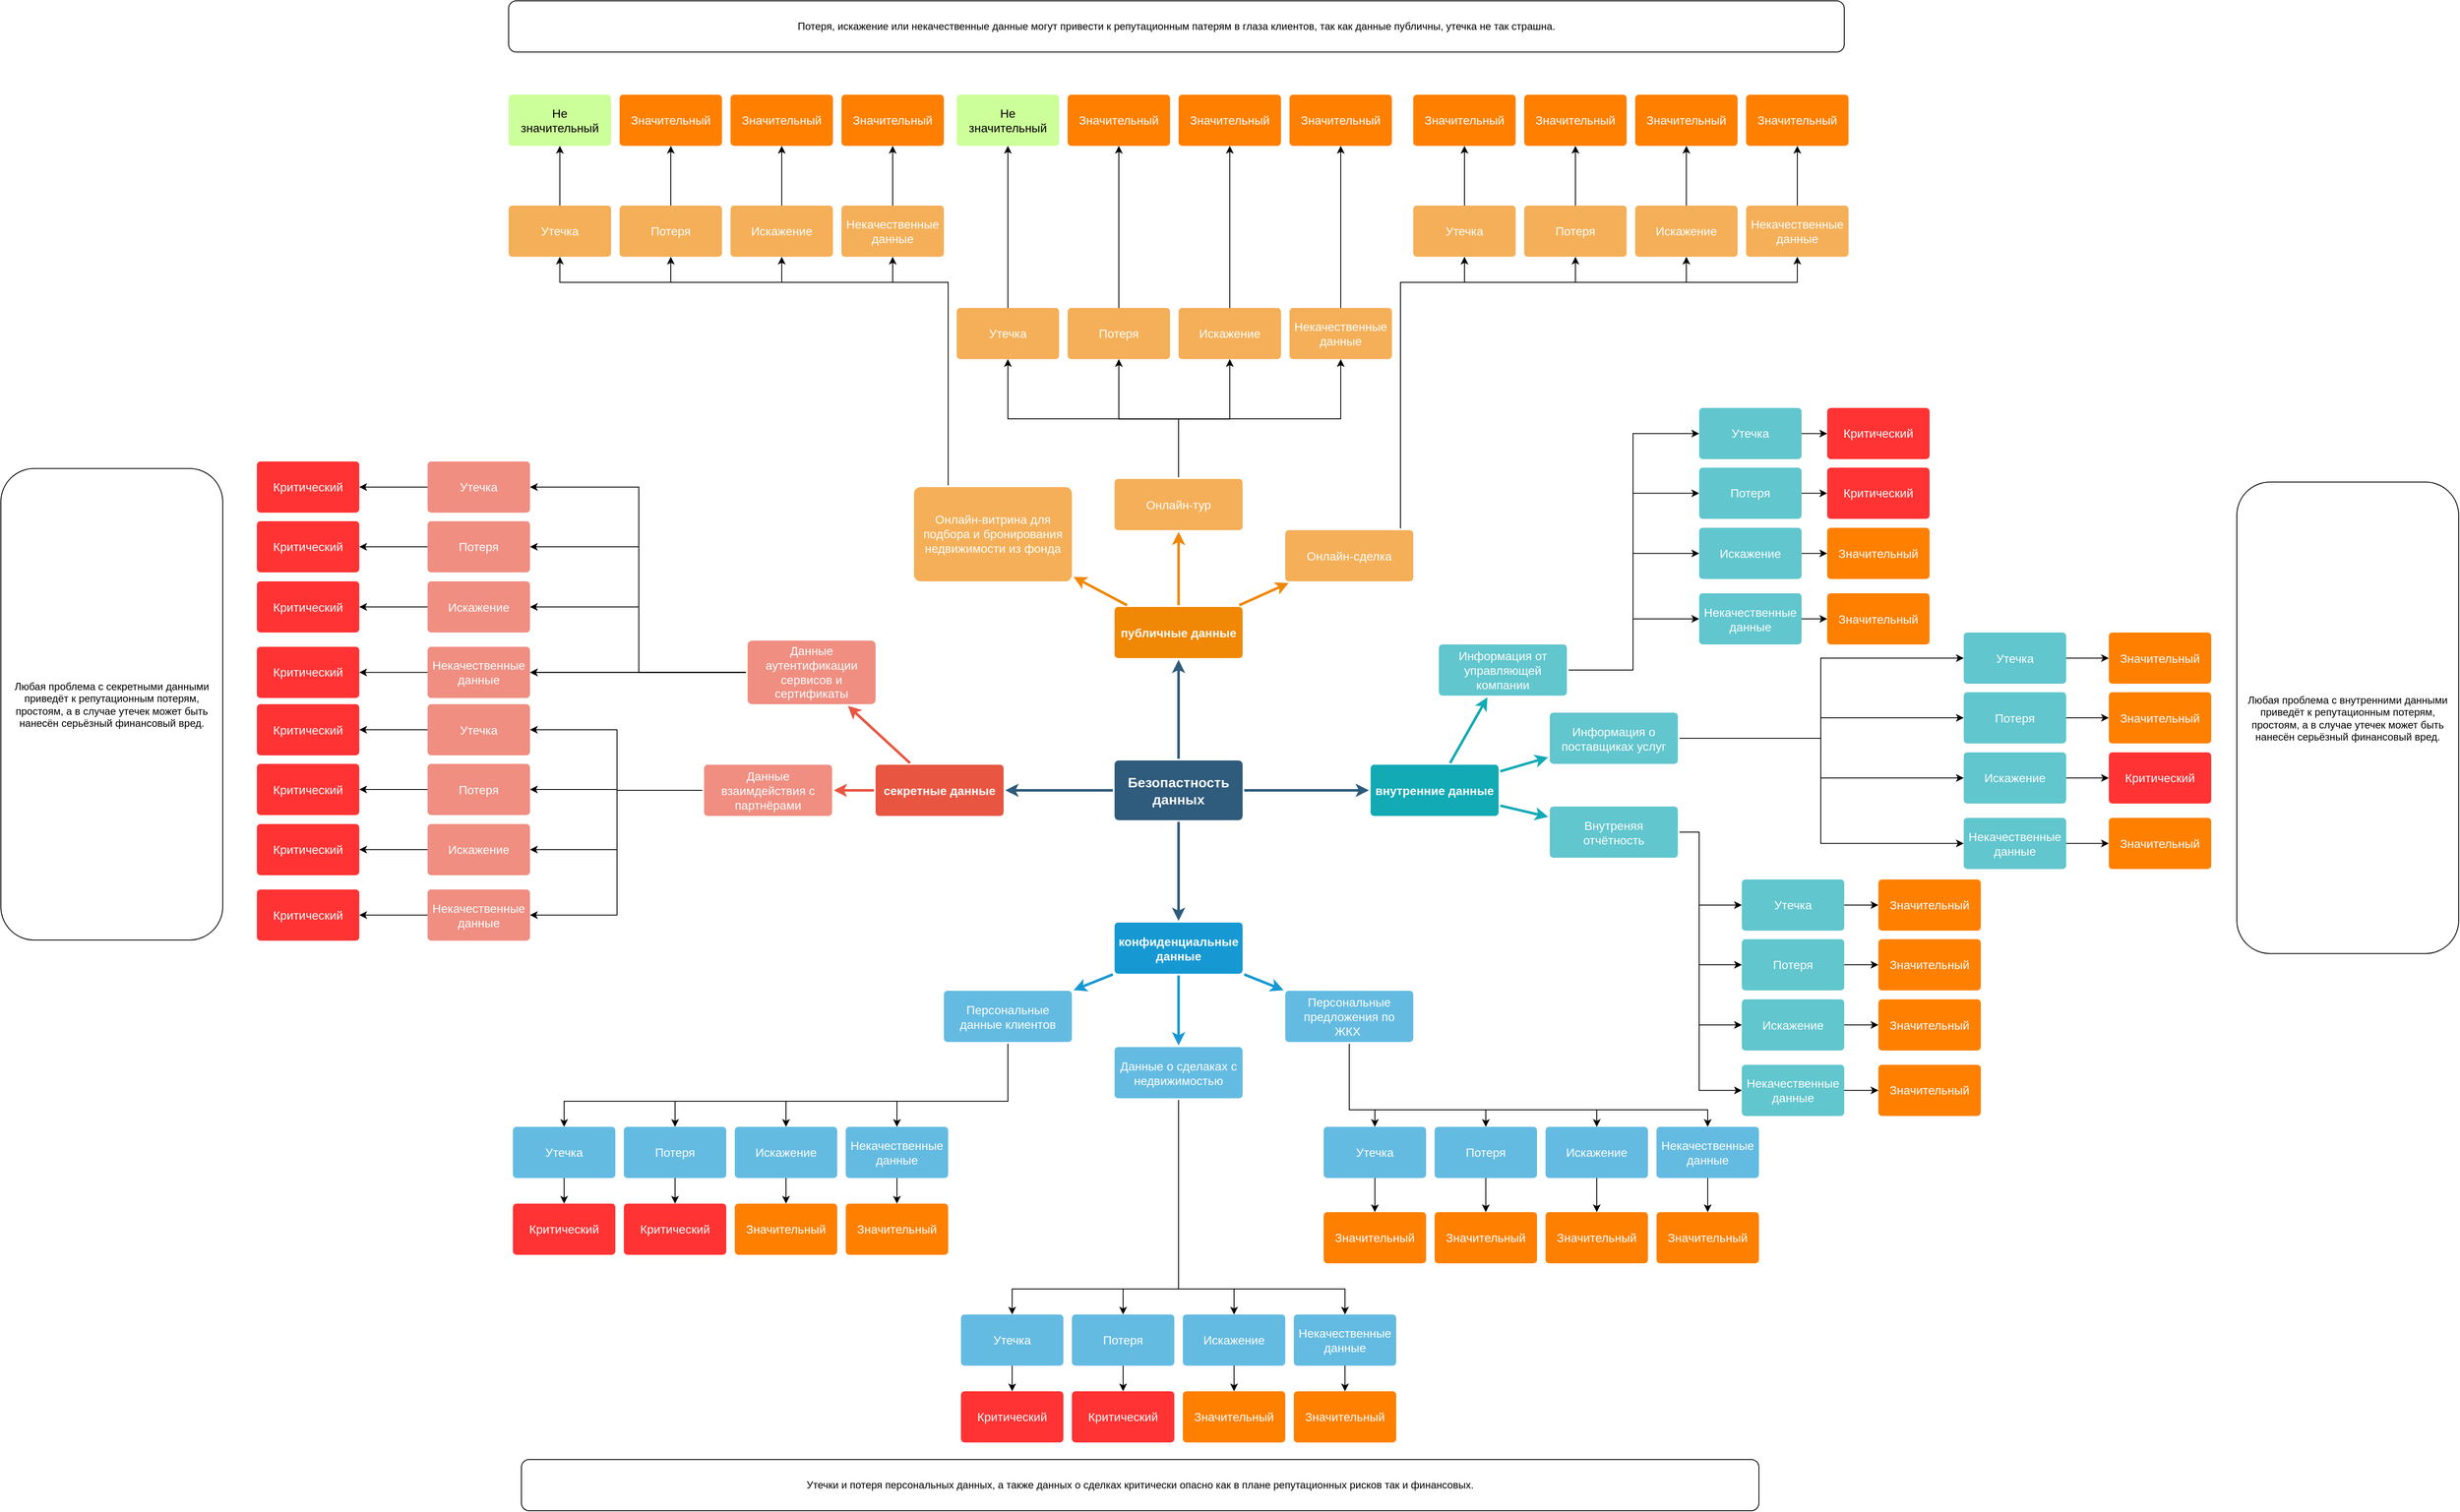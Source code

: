<mxfile version="24.7.17">
  <diagram id="6a731a19-8d31-9384-78a2-239565b7b9f0" name="Page-1">
    <mxGraphModel dx="5074" dy="3095" grid="1" gridSize="10" guides="1" tooltips="1" connect="1" arrows="1" fold="1" page="1" pageScale="1" pageWidth="1169" pageHeight="827" background="none" math="0" shadow="0">
      <root>
        <mxCell id="0" />
        <mxCell id="1" parent="0" />
        <mxCell id="1745" value="" style="edgeStyle=none;rounded=0;jumpStyle=none;html=1;shadow=0;labelBackgroundColor=none;startArrow=none;startFill=0;endArrow=classic;endFill=1;jettySize=auto;orthogonalLoop=1;strokeColor=#2F5B7C;strokeWidth=3;fontFamily=Helvetica;fontSize=16;fontColor=#23445D;spacing=5;" parent="1" source="1749" target="1764" edge="1">
          <mxGeometry relative="1" as="geometry" />
        </mxCell>
        <mxCell id="1746" value="" style="edgeStyle=none;rounded=0;jumpStyle=none;html=1;shadow=0;labelBackgroundColor=none;startArrow=none;startFill=0;endArrow=classic;endFill=1;jettySize=auto;orthogonalLoop=1;strokeColor=#2F5B7C;strokeWidth=3;fontFamily=Helvetica;fontSize=16;fontColor=#23445D;spacing=5;" parent="1" source="1749" target="1771" edge="1">
          <mxGeometry relative="1" as="geometry" />
        </mxCell>
        <mxCell id="1747" value="" style="edgeStyle=none;rounded=0;jumpStyle=none;html=1;shadow=0;labelBackgroundColor=none;startArrow=none;startFill=0;endArrow=classic;endFill=1;jettySize=auto;orthogonalLoop=1;strokeColor=#2F5B7C;strokeWidth=3;fontFamily=Helvetica;fontSize=16;fontColor=#23445D;spacing=5;" parent="1" source="1749" target="1760" edge="1">
          <mxGeometry relative="1" as="geometry" />
        </mxCell>
        <mxCell id="1748" value="" style="edgeStyle=none;rounded=0;jumpStyle=none;html=1;shadow=0;labelBackgroundColor=none;startArrow=none;startFill=0;endArrow=classic;endFill=1;jettySize=auto;orthogonalLoop=1;strokeColor=#2F5B7C;strokeWidth=3;fontFamily=Helvetica;fontSize=16;fontColor=#23445D;spacing=5;" parent="1" source="1749" target="1753" edge="1">
          <mxGeometry relative="1" as="geometry" />
        </mxCell>
        <mxCell id="1749" value="Безопастность данных" style="rounded=1;whiteSpace=wrap;html=1;shadow=0;labelBackgroundColor=none;strokeColor=none;strokeWidth=3;fillColor=#2F5B7C;fontFamily=Helvetica;fontSize=16;fontColor=#FFFFFF;align=center;fontStyle=1;spacing=5;arcSize=7;perimeterSpacing=2;" parent="1" vertex="1">
          <mxGeometry x="495" y="380.5" width="150" height="70" as="geometry" />
        </mxCell>
        <mxCell id="1750" value="" style="edgeStyle=none;rounded=1;jumpStyle=none;html=1;shadow=0;labelBackgroundColor=none;startArrow=none;startFill=0;jettySize=auto;orthogonalLoop=1;strokeColor=#E85642;strokeWidth=3;fontFamily=Helvetica;fontSize=14;fontColor=#FFFFFF;spacing=5;fontStyle=1;fillColor=#b0e3e6;" parent="1" source="1753" target="1756" edge="1">
          <mxGeometry relative="1" as="geometry" />
        </mxCell>
        <mxCell id="1751" value="" style="edgeStyle=none;rounded=1;jumpStyle=none;html=1;shadow=0;labelBackgroundColor=none;startArrow=none;startFill=0;jettySize=auto;orthogonalLoop=1;strokeColor=#E85642;strokeWidth=3;fontFamily=Helvetica;fontSize=14;fontColor=#FFFFFF;spacing=5;fontStyle=1;fillColor=#b0e3e6;" parent="1" source="1753" target="1755" edge="1">
          <mxGeometry relative="1" as="geometry" />
        </mxCell>
        <mxCell id="1753" value="секретные данные" style="rounded=1;whiteSpace=wrap;html=1;shadow=0;labelBackgroundColor=none;strokeColor=none;strokeWidth=3;fillColor=#e85642;fontFamily=Helvetica;fontSize=14;fontColor=#FFFFFF;align=center;spacing=5;fontStyle=1;arcSize=7;perimeterSpacing=2;" parent="1" vertex="1">
          <mxGeometry x="215" y="385.5" width="150" height="60" as="geometry" />
        </mxCell>
        <mxCell id="pC5a80TTFG_IJ3n6PgxR-1796" style="edgeStyle=orthogonalEdgeStyle;rounded=0;orthogonalLoop=1;jettySize=auto;html=1;entryX=1;entryY=0.5;entryDx=0;entryDy=0;" edge="1" parent="1" source="1755" target="pC5a80TTFG_IJ3n6PgxR-1791">
          <mxGeometry relative="1" as="geometry" />
        </mxCell>
        <mxCell id="pC5a80TTFG_IJ3n6PgxR-1797" style="edgeStyle=orthogonalEdgeStyle;rounded=0;orthogonalLoop=1;jettySize=auto;html=1;entryX=1;entryY=0.5;entryDx=0;entryDy=0;" edge="1" parent="1" source="1755" target="pC5a80TTFG_IJ3n6PgxR-1790">
          <mxGeometry relative="1" as="geometry" />
        </mxCell>
        <mxCell id="pC5a80TTFG_IJ3n6PgxR-1798" style="edgeStyle=orthogonalEdgeStyle;rounded=0;orthogonalLoop=1;jettySize=auto;html=1;entryX=1;entryY=0.5;entryDx=0;entryDy=0;" edge="1" parent="1" source="1755" target="pC5a80TTFG_IJ3n6PgxR-1789">
          <mxGeometry relative="1" as="geometry" />
        </mxCell>
        <mxCell id="pC5a80TTFG_IJ3n6PgxR-1799" style="edgeStyle=orthogonalEdgeStyle;rounded=0;orthogonalLoop=1;jettySize=auto;html=1;entryX=1;entryY=0.5;entryDx=0;entryDy=0;" edge="1" parent="1" source="1755" target="pC5a80TTFG_IJ3n6PgxR-1788">
          <mxGeometry relative="1" as="geometry" />
        </mxCell>
        <mxCell id="1755" value="Данные взаимдействия с партнёрами" style="rounded=1;whiteSpace=wrap;html=1;shadow=0;labelBackgroundColor=none;strokeColor=none;strokeWidth=3;fillColor=#f08e81;fontFamily=Helvetica;fontSize=14;fontColor=#FFFFFF;align=center;spacing=5;fontStyle=0;arcSize=7;perimeterSpacing=2;" parent="1" vertex="1">
          <mxGeometry x="14" y="385.5" width="150" height="60" as="geometry" />
        </mxCell>
        <mxCell id="pC5a80TTFG_IJ3n6PgxR-1780" value="" style="edgeStyle=orthogonalEdgeStyle;rounded=0;orthogonalLoop=1;jettySize=auto;html=1;" edge="1" parent="1" source="1756" target="pC5a80TTFG_IJ3n6PgxR-1779">
          <mxGeometry relative="1" as="geometry" />
        </mxCell>
        <mxCell id="pC5a80TTFG_IJ3n6PgxR-1781" value="" style="edgeStyle=orthogonalEdgeStyle;rounded=0;orthogonalLoop=1;jettySize=auto;html=1;" edge="1" parent="1" source="1756" target="pC5a80TTFG_IJ3n6PgxR-1779">
          <mxGeometry relative="1" as="geometry" />
        </mxCell>
        <mxCell id="pC5a80TTFG_IJ3n6PgxR-1785" style="edgeStyle=orthogonalEdgeStyle;rounded=0;orthogonalLoop=1;jettySize=auto;html=1;entryX=1;entryY=0.5;entryDx=0;entryDy=0;" edge="1" parent="1" source="1756" target="pC5a80TTFG_IJ3n6PgxR-1782">
          <mxGeometry relative="1" as="geometry" />
        </mxCell>
        <mxCell id="pC5a80TTFG_IJ3n6PgxR-1786" style="edgeStyle=orthogonalEdgeStyle;rounded=0;orthogonalLoop=1;jettySize=auto;html=1;entryX=1;entryY=0.5;entryDx=0;entryDy=0;" edge="1" parent="1" source="1756" target="pC5a80TTFG_IJ3n6PgxR-1783">
          <mxGeometry relative="1" as="geometry" />
        </mxCell>
        <mxCell id="pC5a80TTFG_IJ3n6PgxR-1787" style="edgeStyle=orthogonalEdgeStyle;rounded=0;orthogonalLoop=1;jettySize=auto;html=1;entryX=1;entryY=0.5;entryDx=0;entryDy=0;" edge="1" parent="1" source="1756" target="pC5a80TTFG_IJ3n6PgxR-1784">
          <mxGeometry relative="1" as="geometry" />
        </mxCell>
        <mxCell id="1756" value="Данные аутентификации сервисов и сертификаты" style="rounded=1;whiteSpace=wrap;html=1;shadow=0;labelBackgroundColor=none;strokeColor=none;strokeWidth=3;fillColor=#f08e81;fontFamily=Helvetica;fontSize=14;fontColor=#FFFFFF;align=center;spacing=5;fontStyle=0;arcSize=7;perimeterSpacing=2;" parent="1" vertex="1">
          <mxGeometry x="65" y="240" width="150" height="74.5" as="geometry" />
        </mxCell>
        <mxCell id="1757" value="" style="edgeStyle=none;rounded=0;jumpStyle=none;html=1;shadow=0;labelBackgroundColor=none;startArrow=none;startFill=0;endArrow=classic;endFill=1;jettySize=auto;orthogonalLoop=1;strokeColor=#1699D3;strokeWidth=3;fontFamily=Helvetica;fontSize=14;fontColor=#FFFFFF;spacing=5;" parent="1" source="1760" target="1763" edge="1">
          <mxGeometry relative="1" as="geometry" />
        </mxCell>
        <mxCell id="1758" value="" style="edgeStyle=none;rounded=0;jumpStyle=none;html=1;shadow=0;labelBackgroundColor=none;startArrow=none;startFill=0;endArrow=classic;endFill=1;jettySize=auto;orthogonalLoop=1;strokeColor=#1699D3;strokeWidth=3;fontFamily=Helvetica;fontSize=14;fontColor=#FFFFFF;spacing=5;" parent="1" source="1760" target="1762" edge="1">
          <mxGeometry relative="1" as="geometry" />
        </mxCell>
        <mxCell id="1759" value="" style="edgeStyle=none;rounded=0;jumpStyle=none;html=1;shadow=0;labelBackgroundColor=none;startArrow=none;startFill=0;endArrow=classic;endFill=1;jettySize=auto;orthogonalLoop=1;strokeColor=#1699D3;strokeWidth=3;fontFamily=Helvetica;fontSize=14;fontColor=#FFFFFF;spacing=5;" parent="1" source="1760" target="1761" edge="1">
          <mxGeometry relative="1" as="geometry" />
        </mxCell>
        <mxCell id="1760" value="конфиденциальные данные" style="rounded=1;whiteSpace=wrap;html=1;shadow=0;labelBackgroundColor=none;strokeColor=none;strokeWidth=3;fillColor=#1699d3;fontFamily=Helvetica;fontSize=14;fontColor=#FFFFFF;align=center;spacing=5;fontStyle=1;arcSize=7;perimeterSpacing=2;" parent="1" vertex="1">
          <mxGeometry x="495" y="570.5" width="150" height="60" as="geometry" />
        </mxCell>
        <mxCell id="pC5a80TTFG_IJ3n6PgxR-1820" style="edgeStyle=orthogonalEdgeStyle;rounded=0;orthogonalLoop=1;jettySize=auto;html=1;entryX=0.5;entryY=0;entryDx=0;entryDy=0;" edge="1" parent="1" source="1761" target="pC5a80TTFG_IJ3n6PgxR-1819">
          <mxGeometry relative="1" as="geometry">
            <Array as="points">
              <mxPoint x="770" y="790" />
              <mxPoint x="800" y="790" />
            </Array>
          </mxGeometry>
        </mxCell>
        <mxCell id="pC5a80TTFG_IJ3n6PgxR-1821" style="edgeStyle=orthogonalEdgeStyle;rounded=0;orthogonalLoop=1;jettySize=auto;html=1;" edge="1" parent="1" source="1761" target="pC5a80TTFG_IJ3n6PgxR-1818">
          <mxGeometry relative="1" as="geometry">
            <Array as="points">
              <mxPoint x="770" y="790" />
              <mxPoint x="930" y="790" />
            </Array>
          </mxGeometry>
        </mxCell>
        <mxCell id="pC5a80TTFG_IJ3n6PgxR-1822" style="edgeStyle=orthogonalEdgeStyle;rounded=0;orthogonalLoop=1;jettySize=auto;html=1;" edge="1" parent="1" source="1761" target="pC5a80TTFG_IJ3n6PgxR-1817">
          <mxGeometry relative="1" as="geometry">
            <Array as="points">
              <mxPoint x="770" y="790" />
              <mxPoint x="1060" y="790" />
            </Array>
          </mxGeometry>
        </mxCell>
        <mxCell id="pC5a80TTFG_IJ3n6PgxR-1823" style="edgeStyle=orthogonalEdgeStyle;rounded=0;orthogonalLoop=1;jettySize=auto;html=1;entryX=0.5;entryY=0;entryDx=0;entryDy=0;" edge="1" parent="1" source="1761" target="pC5a80TTFG_IJ3n6PgxR-1816">
          <mxGeometry relative="1" as="geometry">
            <Array as="points">
              <mxPoint x="770" y="790" />
              <mxPoint x="1190" y="790" />
            </Array>
          </mxGeometry>
        </mxCell>
        <mxCell id="1761" value="Персональные предложения по ЖКХ&amp;nbsp;" style="rounded=1;whiteSpace=wrap;html=1;shadow=0;labelBackgroundColor=none;strokeColor=none;strokeWidth=3;fillColor=#64bbe2;fontFamily=Helvetica;fontSize=14;fontColor=#FFFFFF;align=center;spacing=5;arcSize=7;perimeterSpacing=2;" parent="1" vertex="1">
          <mxGeometry x="695" y="650.5" width="150" height="60" as="geometry" />
        </mxCell>
        <mxCell id="pC5a80TTFG_IJ3n6PgxR-1812" style="edgeStyle=orthogonalEdgeStyle;rounded=0;orthogonalLoop=1;jettySize=auto;html=1;" edge="1" parent="1" source="1762" target="pC5a80TTFG_IJ3n6PgxR-1811">
          <mxGeometry relative="1" as="geometry">
            <Array as="points">
              <mxPoint x="570" y="1000" />
              <mxPoint x="375" y="1000" />
            </Array>
          </mxGeometry>
        </mxCell>
        <mxCell id="pC5a80TTFG_IJ3n6PgxR-1813" style="edgeStyle=orthogonalEdgeStyle;rounded=0;orthogonalLoop=1;jettySize=auto;html=1;" edge="1" parent="1" source="1762" target="pC5a80TTFG_IJ3n6PgxR-1810">
          <mxGeometry relative="1" as="geometry">
            <Array as="points">
              <mxPoint x="570" y="1000" />
              <mxPoint x="505" y="1000" />
            </Array>
          </mxGeometry>
        </mxCell>
        <mxCell id="pC5a80TTFG_IJ3n6PgxR-1814" style="edgeStyle=orthogonalEdgeStyle;rounded=0;orthogonalLoop=1;jettySize=auto;html=1;" edge="1" parent="1" source="1762" target="pC5a80TTFG_IJ3n6PgxR-1809">
          <mxGeometry relative="1" as="geometry">
            <Array as="points">
              <mxPoint x="570" y="1000" />
              <mxPoint x="635" y="1000" />
            </Array>
          </mxGeometry>
        </mxCell>
        <mxCell id="pC5a80TTFG_IJ3n6PgxR-1815" style="edgeStyle=orthogonalEdgeStyle;rounded=0;orthogonalLoop=1;jettySize=auto;html=1;entryX=0.5;entryY=0;entryDx=0;entryDy=0;" edge="1" parent="1" source="1762" target="pC5a80TTFG_IJ3n6PgxR-1808">
          <mxGeometry relative="1" as="geometry">
            <Array as="points">
              <mxPoint x="570" y="1000" />
              <mxPoint x="765" y="1000" />
            </Array>
          </mxGeometry>
        </mxCell>
        <mxCell id="1762" value="Данные о сделаках с недвижимостью" style="rounded=1;whiteSpace=wrap;html=1;shadow=0;labelBackgroundColor=none;strokeColor=none;strokeWidth=3;fillColor=#64bbe2;fontFamily=Helvetica;fontSize=14;fontColor=#FFFFFF;align=center;spacing=5;arcSize=7;perimeterSpacing=2;" parent="1" vertex="1">
          <mxGeometry x="495" y="716.5" width="150" height="60" as="geometry" />
        </mxCell>
        <mxCell id="pC5a80TTFG_IJ3n6PgxR-1804" style="edgeStyle=orthogonalEdgeStyle;rounded=0;orthogonalLoop=1;jettySize=auto;html=1;" edge="1" parent="1" source="1763" target="pC5a80TTFG_IJ3n6PgxR-1803">
          <mxGeometry relative="1" as="geometry">
            <Array as="points">
              <mxPoint x="370" y="780" />
              <mxPoint x="-150" y="780" />
            </Array>
          </mxGeometry>
        </mxCell>
        <mxCell id="pC5a80TTFG_IJ3n6PgxR-1805" style="edgeStyle=orthogonalEdgeStyle;rounded=0;orthogonalLoop=1;jettySize=auto;html=1;entryX=0.5;entryY=0;entryDx=0;entryDy=0;" edge="1" parent="1" source="1763" target="pC5a80TTFG_IJ3n6PgxR-1802">
          <mxGeometry relative="1" as="geometry">
            <Array as="points">
              <mxPoint x="370" y="780" />
              <mxPoint x="-20" y="780" />
            </Array>
          </mxGeometry>
        </mxCell>
        <mxCell id="pC5a80TTFG_IJ3n6PgxR-1806" style="edgeStyle=orthogonalEdgeStyle;rounded=0;orthogonalLoop=1;jettySize=auto;html=1;entryX=0.5;entryY=0;entryDx=0;entryDy=0;" edge="1" parent="1" source="1763" target="pC5a80TTFG_IJ3n6PgxR-1801">
          <mxGeometry relative="1" as="geometry">
            <Array as="points">
              <mxPoint x="370" y="780" />
              <mxPoint x="110" y="780" />
            </Array>
          </mxGeometry>
        </mxCell>
        <mxCell id="pC5a80TTFG_IJ3n6PgxR-1807" style="edgeStyle=orthogonalEdgeStyle;rounded=0;orthogonalLoop=1;jettySize=auto;html=1;" edge="1" parent="1" source="1763" target="pC5a80TTFG_IJ3n6PgxR-1800">
          <mxGeometry relative="1" as="geometry">
            <Array as="points">
              <mxPoint x="370" y="780" />
              <mxPoint x="240" y="780" />
            </Array>
          </mxGeometry>
        </mxCell>
        <mxCell id="1763" value="Персональные данные клиентов" style="rounded=1;whiteSpace=wrap;html=1;shadow=0;labelBackgroundColor=none;strokeColor=none;strokeWidth=3;fillColor=#64bbe2;fontFamily=Helvetica;fontSize=14;fontColor=#FFFFFF;align=center;spacing=5;arcSize=7;perimeterSpacing=2;" parent="1" vertex="1">
          <mxGeometry x="295" y="650.5" width="150" height="60" as="geometry" />
        </mxCell>
        <mxCell id="1764" value="публичные данные" style="rounded=1;whiteSpace=wrap;html=1;shadow=0;labelBackgroundColor=none;strokeColor=none;strokeWidth=3;fillColor=#F08705;fontFamily=Helvetica;fontSize=14;fontColor=#FFFFFF;align=center;spacing=5;fontStyle=1;arcSize=7;perimeterSpacing=2;" parent="1" vertex="1">
          <mxGeometry x="495" y="200.5" width="150" height="60" as="geometry" />
        </mxCell>
        <mxCell id="pC5a80TTFG_IJ3n6PgxR-1840" style="edgeStyle=orthogonalEdgeStyle;rounded=0;orthogonalLoop=1;jettySize=auto;html=1;entryX=0.5;entryY=1;entryDx=0;entryDy=0;" edge="1" parent="1" source="1765" target="pC5a80TTFG_IJ3n6PgxR-1835">
          <mxGeometry relative="1" as="geometry">
            <Array as="points">
              <mxPoint x="830" y="-180" />
              <mxPoint x="905" y="-180" />
            </Array>
          </mxGeometry>
        </mxCell>
        <mxCell id="pC5a80TTFG_IJ3n6PgxR-1841" style="edgeStyle=orthogonalEdgeStyle;rounded=0;orthogonalLoop=1;jettySize=auto;html=1;entryX=0.5;entryY=1;entryDx=0;entryDy=0;" edge="1" parent="1" source="1765" target="pC5a80TTFG_IJ3n6PgxR-1834">
          <mxGeometry relative="1" as="geometry">
            <Array as="points">
              <mxPoint x="830" y="-180" />
              <mxPoint x="1035" y="-180" />
            </Array>
          </mxGeometry>
        </mxCell>
        <mxCell id="pC5a80TTFG_IJ3n6PgxR-1842" style="edgeStyle=orthogonalEdgeStyle;rounded=0;orthogonalLoop=1;jettySize=auto;html=1;entryX=0.5;entryY=1;entryDx=0;entryDy=0;" edge="1" parent="1" source="1765" target="pC5a80TTFG_IJ3n6PgxR-1833">
          <mxGeometry relative="1" as="geometry">
            <Array as="points">
              <mxPoint x="830" y="-180" />
              <mxPoint x="1165" y="-180" />
            </Array>
          </mxGeometry>
        </mxCell>
        <mxCell id="pC5a80TTFG_IJ3n6PgxR-1843" style="edgeStyle=orthogonalEdgeStyle;rounded=0;orthogonalLoop=1;jettySize=auto;html=1;entryX=0.5;entryY=1;entryDx=0;entryDy=0;" edge="1" parent="1" source="1765" target="pC5a80TTFG_IJ3n6PgxR-1832">
          <mxGeometry relative="1" as="geometry">
            <Array as="points">
              <mxPoint x="830" y="-180" />
              <mxPoint x="1295" y="-180" />
            </Array>
          </mxGeometry>
        </mxCell>
        <mxCell id="1765" value="Онлайн-сделка" style="rounded=1;whiteSpace=wrap;html=1;shadow=0;labelBackgroundColor=none;strokeColor=none;strokeWidth=3;fillColor=#f5af58;fontFamily=Helvetica;fontSize=14;fontColor=#FFFFFF;align=center;spacing=5;arcSize=7;perimeterSpacing=2;" parent="1" vertex="1">
          <mxGeometry x="695" y="110.5" width="150" height="60" as="geometry" />
        </mxCell>
        <mxCell id="1766" value="" style="edgeStyle=none;rounded=0;jumpStyle=none;html=1;shadow=0;labelBackgroundColor=none;startArrow=none;startFill=0;endArrow=classic;endFill=1;jettySize=auto;orthogonalLoop=1;strokeColor=#F08705;strokeWidth=3;fontFamily=Helvetica;fontSize=14;fontColor=#FFFFFF;spacing=5;" parent="1" source="1764" target="1765" edge="1">
          <mxGeometry relative="1" as="geometry" />
        </mxCell>
        <mxCell id="pC5a80TTFG_IJ3n6PgxR-1836" style="edgeStyle=orthogonalEdgeStyle;rounded=0;orthogonalLoop=1;jettySize=auto;html=1;entryX=0.5;entryY=1;entryDx=0;entryDy=0;" edge="1" parent="1" source="1767" target="pC5a80TTFG_IJ3n6PgxR-1830">
          <mxGeometry relative="1" as="geometry" />
        </mxCell>
        <mxCell id="pC5a80TTFG_IJ3n6PgxR-1837" style="edgeStyle=orthogonalEdgeStyle;rounded=0;orthogonalLoop=1;jettySize=auto;html=1;entryX=0.5;entryY=1;entryDx=0;entryDy=0;" edge="1" parent="1" source="1767" target="pC5a80TTFG_IJ3n6PgxR-1829">
          <mxGeometry relative="1" as="geometry" />
        </mxCell>
        <mxCell id="pC5a80TTFG_IJ3n6PgxR-1838" style="edgeStyle=orthogonalEdgeStyle;rounded=0;orthogonalLoop=1;jettySize=auto;html=1;entryX=0.5;entryY=1;entryDx=0;entryDy=0;" edge="1" parent="1" source="1767" target="pC5a80TTFG_IJ3n6PgxR-1828">
          <mxGeometry relative="1" as="geometry">
            <Array as="points">
              <mxPoint x="570" y="-20" />
              <mxPoint x="760" y="-20" />
            </Array>
          </mxGeometry>
        </mxCell>
        <mxCell id="pC5a80TTFG_IJ3n6PgxR-1839" style="edgeStyle=orthogonalEdgeStyle;rounded=0;orthogonalLoop=1;jettySize=auto;html=1;entryX=0.5;entryY=1;entryDx=0;entryDy=0;" edge="1" parent="1" source="1767" target="pC5a80TTFG_IJ3n6PgxR-1831">
          <mxGeometry relative="1" as="geometry">
            <Array as="points">
              <mxPoint x="570" y="-20" />
              <mxPoint x="370" y="-20" />
            </Array>
          </mxGeometry>
        </mxCell>
        <mxCell id="1767" value="Онлайн-тур" style="rounded=1;whiteSpace=wrap;html=1;shadow=0;labelBackgroundColor=none;strokeColor=none;strokeWidth=3;fillColor=#f5af58;fontFamily=Helvetica;fontSize=14;fontColor=#FFFFFF;align=center;spacing=5;arcSize=7;perimeterSpacing=2;" parent="1" vertex="1">
          <mxGeometry x="495" y="50.5" width="150" height="60" as="geometry" />
        </mxCell>
        <mxCell id="1768" value="" style="edgeStyle=none;rounded=0;jumpStyle=none;html=1;shadow=0;labelBackgroundColor=none;startArrow=none;startFill=0;endArrow=classic;endFill=1;jettySize=auto;orthogonalLoop=1;strokeColor=#F08705;strokeWidth=3;fontFamily=Helvetica;fontSize=14;fontColor=#FFFFFF;spacing=5;" parent="1" source="1764" target="1767" edge="1">
          <mxGeometry relative="1" as="geometry" />
        </mxCell>
        <mxCell id="pC5a80TTFG_IJ3n6PgxR-1844" style="edgeStyle=orthogonalEdgeStyle;rounded=0;orthogonalLoop=1;jettySize=auto;html=1;" edge="1" parent="1" source="1769" target="pC5a80TTFG_IJ3n6PgxR-1824">
          <mxGeometry relative="1" as="geometry">
            <Array as="points">
              <mxPoint x="300" y="-180" />
              <mxPoint x="235" y="-180" />
            </Array>
          </mxGeometry>
        </mxCell>
        <mxCell id="pC5a80TTFG_IJ3n6PgxR-1845" style="edgeStyle=orthogonalEdgeStyle;rounded=0;orthogonalLoop=1;jettySize=auto;html=1;entryX=0.5;entryY=1;entryDx=0;entryDy=0;" edge="1" parent="1" source="1769" target="pC5a80TTFG_IJ3n6PgxR-1825">
          <mxGeometry relative="1" as="geometry">
            <Array as="points">
              <mxPoint x="300" y="-180" />
              <mxPoint x="105" y="-180" />
            </Array>
          </mxGeometry>
        </mxCell>
        <mxCell id="pC5a80TTFG_IJ3n6PgxR-1846" style="edgeStyle=orthogonalEdgeStyle;rounded=0;orthogonalLoop=1;jettySize=auto;html=1;entryX=0.5;entryY=1;entryDx=0;entryDy=0;" edge="1" parent="1" source="1769" target="pC5a80TTFG_IJ3n6PgxR-1826">
          <mxGeometry relative="1" as="geometry">
            <Array as="points">
              <mxPoint x="300" y="-180" />
              <mxPoint x="-25" y="-180" />
            </Array>
          </mxGeometry>
        </mxCell>
        <mxCell id="pC5a80TTFG_IJ3n6PgxR-1847" style="edgeStyle=orthogonalEdgeStyle;rounded=0;orthogonalLoop=1;jettySize=auto;html=1;entryX=0.5;entryY=1;entryDx=0;entryDy=0;" edge="1" parent="1" source="1769" target="pC5a80TTFG_IJ3n6PgxR-1827">
          <mxGeometry relative="1" as="geometry">
            <Array as="points">
              <mxPoint x="300" y="-180" />
              <mxPoint x="-155" y="-180" />
            </Array>
          </mxGeometry>
        </mxCell>
        <mxCell id="1769" value="Онлайн-витрина для подбора и бронирования недвижимости из фонда" style="rounded=1;whiteSpace=wrap;html=1;shadow=0;labelBackgroundColor=none;strokeColor=none;strokeWidth=3;fillColor=#f5af58;fontFamily=Helvetica;fontSize=14;fontColor=#FFFFFF;align=center;spacing=5;arcSize=7;perimeterSpacing=2;" parent="1" vertex="1">
          <mxGeometry x="260" y="60" width="185" height="110.5" as="geometry" />
        </mxCell>
        <mxCell id="1770" value="" style="edgeStyle=none;rounded=0;jumpStyle=none;html=1;shadow=0;labelBackgroundColor=none;startArrow=none;startFill=0;endArrow=classic;endFill=1;jettySize=auto;orthogonalLoop=1;strokeColor=#F08705;strokeWidth=3;fontFamily=Helvetica;fontSize=14;fontColor=#FFFFFF;spacing=5;" parent="1" source="1764" target="1769" edge="1">
          <mxGeometry relative="1" as="geometry" />
        </mxCell>
        <mxCell id="1771" value="внутренние данные" style="rounded=1;whiteSpace=wrap;html=1;shadow=0;labelBackgroundColor=none;strokeColor=none;strokeWidth=3;fillColor=#12aab5;fontFamily=Helvetica;fontSize=14;fontColor=#FFFFFF;align=center;spacing=5;fontStyle=1;arcSize=7;perimeterSpacing=2;" parent="1" vertex="1">
          <mxGeometry x="795" y="385.5" width="150" height="60" as="geometry" />
        </mxCell>
        <mxCell id="pC5a80TTFG_IJ3n6PgxR-1860" style="edgeStyle=orthogonalEdgeStyle;rounded=0;orthogonalLoop=1;jettySize=auto;html=1;entryX=0;entryY=0.5;entryDx=0;entryDy=0;" edge="1" parent="1" source="1774" target="pC5a80TTFG_IJ3n6PgxR-1855">
          <mxGeometry relative="1" as="geometry">
            <Array as="points">
              <mxPoint x="1180" y="465" />
              <mxPoint x="1180" y="550" />
            </Array>
          </mxGeometry>
        </mxCell>
        <mxCell id="pC5a80TTFG_IJ3n6PgxR-1861" style="edgeStyle=orthogonalEdgeStyle;rounded=0;orthogonalLoop=1;jettySize=auto;html=1;entryX=0;entryY=0.5;entryDx=0;entryDy=0;" edge="1" parent="1" source="1774" target="pC5a80TTFG_IJ3n6PgxR-1854">
          <mxGeometry relative="1" as="geometry">
            <Array as="points">
              <mxPoint x="1180" y="465" />
              <mxPoint x="1180" y="620" />
            </Array>
          </mxGeometry>
        </mxCell>
        <mxCell id="pC5a80TTFG_IJ3n6PgxR-1862" style="edgeStyle=orthogonalEdgeStyle;rounded=0;orthogonalLoop=1;jettySize=auto;html=1;entryX=0;entryY=0.5;entryDx=0;entryDy=0;" edge="1" parent="1" source="1774" target="pC5a80TTFG_IJ3n6PgxR-1853">
          <mxGeometry relative="1" as="geometry">
            <Array as="points">
              <mxPoint x="1180" y="465" />
              <mxPoint x="1180" y="691" />
            </Array>
          </mxGeometry>
        </mxCell>
        <mxCell id="pC5a80TTFG_IJ3n6PgxR-1863" style="edgeStyle=orthogonalEdgeStyle;rounded=0;orthogonalLoop=1;jettySize=auto;html=1;entryX=0;entryY=0.5;entryDx=0;entryDy=0;" edge="1" parent="1" source="1774" target="pC5a80TTFG_IJ3n6PgxR-1852">
          <mxGeometry relative="1" as="geometry">
            <Array as="points">
              <mxPoint x="1180" y="465" />
              <mxPoint x="1180" y="767" />
            </Array>
          </mxGeometry>
        </mxCell>
        <mxCell id="1774" value="Внутреняя отчётность" style="rounded=1;whiteSpace=wrap;html=1;shadow=0;labelBackgroundColor=none;strokeColor=none;strokeWidth=3;fillColor=#61c6ce;fontFamily=Helvetica;fontSize=14;fontColor=#FFFFFF;align=center;spacing=5;fontStyle=0;arcSize=7;perimeterSpacing=2;" parent="1" vertex="1">
          <mxGeometry x="1005" y="434.5" width="150" height="60" as="geometry" />
        </mxCell>
        <mxCell id="1775" value="" style="edgeStyle=none;rounded=1;jumpStyle=none;html=1;shadow=0;labelBackgroundColor=none;startArrow=none;startFill=0;jettySize=auto;orthogonalLoop=1;strokeColor=#12AAB5;strokeWidth=3;fontFamily=Helvetica;fontSize=14;fontColor=#FFFFFF;spacing=5;fontStyle=1;fillColor=#b0e3e6;" parent="1" source="1771" target="1774" edge="1">
          <mxGeometry relative="1" as="geometry" />
        </mxCell>
        <mxCell id="pC5a80TTFG_IJ3n6PgxR-1864" style="edgeStyle=orthogonalEdgeStyle;rounded=0;orthogonalLoop=1;jettySize=auto;html=1;entryX=0;entryY=0.5;entryDx=0;entryDy=0;" edge="1" parent="1" source="1776" target="pC5a80TTFG_IJ3n6PgxR-1859">
          <mxGeometry relative="1" as="geometry" />
        </mxCell>
        <mxCell id="pC5a80TTFG_IJ3n6PgxR-1865" style="edgeStyle=orthogonalEdgeStyle;rounded=0;orthogonalLoop=1;jettySize=auto;html=1;entryX=0;entryY=0.5;entryDx=0;entryDy=0;" edge="1" parent="1" source="1776" target="pC5a80TTFG_IJ3n6PgxR-1858">
          <mxGeometry relative="1" as="geometry" />
        </mxCell>
        <mxCell id="pC5a80TTFG_IJ3n6PgxR-1866" style="edgeStyle=orthogonalEdgeStyle;rounded=0;orthogonalLoop=1;jettySize=auto;html=1;entryX=0;entryY=0.5;entryDx=0;entryDy=0;" edge="1" parent="1" source="1776" target="pC5a80TTFG_IJ3n6PgxR-1857">
          <mxGeometry relative="1" as="geometry" />
        </mxCell>
        <mxCell id="pC5a80TTFG_IJ3n6PgxR-1867" style="edgeStyle=orthogonalEdgeStyle;rounded=0;orthogonalLoop=1;jettySize=auto;html=1;entryX=0;entryY=0.5;entryDx=0;entryDy=0;" edge="1" parent="1" source="1776" target="pC5a80TTFG_IJ3n6PgxR-1856">
          <mxGeometry relative="1" as="geometry" />
        </mxCell>
        <mxCell id="1776" value="Информация о поставщиках услуг" style="rounded=1;whiteSpace=wrap;html=1;shadow=0;labelBackgroundColor=none;strokeColor=none;strokeWidth=3;fillColor=#61c6ce;fontFamily=Helvetica;fontSize=14;fontColor=#FFFFFF;align=center;spacing=5;fontStyle=0;arcSize=7;perimeterSpacing=2;" parent="1" vertex="1">
          <mxGeometry x="1005" y="324.5" width="150" height="60" as="geometry" />
        </mxCell>
        <mxCell id="1777" value="" style="edgeStyle=none;rounded=1;jumpStyle=none;html=1;shadow=0;labelBackgroundColor=none;startArrow=none;startFill=0;jettySize=auto;orthogonalLoop=1;strokeColor=#12AAB5;strokeWidth=3;fontFamily=Helvetica;fontSize=14;fontColor=#FFFFFF;spacing=5;fontStyle=1;fillColor=#b0e3e6;" parent="1" source="1771" target="1776" edge="1">
          <mxGeometry relative="1" as="geometry" />
        </mxCell>
        <mxCell id="pC5a80TTFG_IJ3n6PgxR-1868" style="edgeStyle=orthogonalEdgeStyle;rounded=0;orthogonalLoop=1;jettySize=auto;html=1;entryX=0;entryY=0.5;entryDx=0;entryDy=0;" edge="1" parent="1" source="1778" target="pC5a80TTFG_IJ3n6PgxR-1848">
          <mxGeometry relative="1" as="geometry" />
        </mxCell>
        <mxCell id="pC5a80TTFG_IJ3n6PgxR-1869" style="edgeStyle=orthogonalEdgeStyle;rounded=0;orthogonalLoop=1;jettySize=auto;html=1;entryX=0;entryY=0.5;entryDx=0;entryDy=0;" edge="1" parent="1" source="1778" target="pC5a80TTFG_IJ3n6PgxR-1849">
          <mxGeometry relative="1" as="geometry" />
        </mxCell>
        <mxCell id="pC5a80TTFG_IJ3n6PgxR-1870" style="edgeStyle=orthogonalEdgeStyle;rounded=0;orthogonalLoop=1;jettySize=auto;html=1;entryX=0;entryY=0.5;entryDx=0;entryDy=0;" edge="1" parent="1" source="1778" target="pC5a80TTFG_IJ3n6PgxR-1850">
          <mxGeometry relative="1" as="geometry" />
        </mxCell>
        <mxCell id="pC5a80TTFG_IJ3n6PgxR-1871" style="edgeStyle=orthogonalEdgeStyle;rounded=0;orthogonalLoop=1;jettySize=auto;html=1;entryX=0;entryY=0.5;entryDx=0;entryDy=0;" edge="1" parent="1" source="1778" target="pC5a80TTFG_IJ3n6PgxR-1851">
          <mxGeometry relative="1" as="geometry" />
        </mxCell>
        <mxCell id="1778" value="Информация от управляющей компании" style="rounded=1;whiteSpace=wrap;html=1;shadow=0;labelBackgroundColor=none;strokeColor=none;strokeWidth=3;fillColor=#61c6ce;fontFamily=Helvetica;fontSize=14;fontColor=#FFFFFF;align=center;spacing=5;fontStyle=0;arcSize=7;perimeterSpacing=2;" parent="1" vertex="1">
          <mxGeometry x="875" y="244.5" width="150" height="60" as="geometry" />
        </mxCell>
        <mxCell id="1779" value="" style="edgeStyle=none;rounded=1;jumpStyle=none;html=1;shadow=0;labelBackgroundColor=none;startArrow=none;startFill=0;jettySize=auto;orthogonalLoop=1;strokeColor=#12AAB5;strokeWidth=3;fontFamily=Helvetica;fontSize=14;fontColor=#FFFFFF;spacing=5;fontStyle=1;fillColor=#b0e3e6;" parent="1" source="1771" target="1778" edge="1">
          <mxGeometry relative="1" as="geometry" />
        </mxCell>
        <mxCell id="pC5a80TTFG_IJ3n6PgxR-1877" style="edgeStyle=orthogonalEdgeStyle;rounded=0;orthogonalLoop=1;jettySize=auto;html=1;" edge="1" parent="1" source="pC5a80TTFG_IJ3n6PgxR-1779" target="pC5a80TTFG_IJ3n6PgxR-1876">
          <mxGeometry relative="1" as="geometry" />
        </mxCell>
        <mxCell id="pC5a80TTFG_IJ3n6PgxR-1779" value="Некачественные данные" style="whiteSpace=wrap;html=1;fontSize=14;fillColor=#f08e81;strokeColor=none;fontColor=#FFFFFF;rounded=1;shadow=0;labelBackgroundColor=none;strokeWidth=3;spacing=5;fontStyle=0;arcSize=7;" vertex="1" parent="1">
          <mxGeometry x="-310" y="247.25" width="120" height="60" as="geometry" />
        </mxCell>
        <mxCell id="pC5a80TTFG_IJ3n6PgxR-1875" style="edgeStyle=orthogonalEdgeStyle;rounded=0;orthogonalLoop=1;jettySize=auto;html=1;entryX=1;entryY=0.5;entryDx=0;entryDy=0;" edge="1" parent="1" source="pC5a80TTFG_IJ3n6PgxR-1782" target="pC5a80TTFG_IJ3n6PgxR-1874">
          <mxGeometry relative="1" as="geometry" />
        </mxCell>
        <mxCell id="pC5a80TTFG_IJ3n6PgxR-1782" value="Искажение" style="whiteSpace=wrap;html=1;fontSize=14;fillColor=#f08e81;strokeColor=none;fontColor=#FFFFFF;rounded=1;shadow=0;labelBackgroundColor=none;strokeWidth=3;spacing=5;fontStyle=0;arcSize=7;" vertex="1" parent="1">
          <mxGeometry x="-310" y="170.5" width="120" height="60" as="geometry" />
        </mxCell>
        <mxCell id="pC5a80TTFG_IJ3n6PgxR-1879" style="edgeStyle=orthogonalEdgeStyle;rounded=0;orthogonalLoop=1;jettySize=auto;html=1;entryX=1;entryY=0.5;entryDx=0;entryDy=0;" edge="1" parent="1" source="pC5a80TTFG_IJ3n6PgxR-1783" target="pC5a80TTFG_IJ3n6PgxR-1878">
          <mxGeometry relative="1" as="geometry" />
        </mxCell>
        <mxCell id="pC5a80TTFG_IJ3n6PgxR-1783" value="Потеря" style="whiteSpace=wrap;html=1;fontSize=14;fillColor=#f08e81;strokeColor=none;fontColor=#FFFFFF;rounded=1;shadow=0;labelBackgroundColor=none;strokeWidth=3;spacing=5;fontStyle=0;arcSize=7;" vertex="1" parent="1">
          <mxGeometry x="-310" y="100" width="120" height="60" as="geometry" />
        </mxCell>
        <mxCell id="pC5a80TTFG_IJ3n6PgxR-1873" value="" style="edgeStyle=orthogonalEdgeStyle;rounded=0;orthogonalLoop=1;jettySize=auto;html=1;" edge="1" parent="1" source="pC5a80TTFG_IJ3n6PgxR-1784" target="pC5a80TTFG_IJ3n6PgxR-1872">
          <mxGeometry relative="1" as="geometry" />
        </mxCell>
        <mxCell id="pC5a80TTFG_IJ3n6PgxR-1784" value="Утечка" style="whiteSpace=wrap;html=1;fontSize=14;fillColor=#f08e81;strokeColor=none;fontColor=#FFFFFF;rounded=1;shadow=0;labelBackgroundColor=none;strokeWidth=3;spacing=5;fontStyle=0;arcSize=7;" vertex="1" parent="1">
          <mxGeometry x="-310" y="30" width="120" height="60" as="geometry" />
        </mxCell>
        <mxCell id="pC5a80TTFG_IJ3n6PgxR-1884" style="edgeStyle=orthogonalEdgeStyle;rounded=0;orthogonalLoop=1;jettySize=auto;html=1;entryX=1;entryY=0.5;entryDx=0;entryDy=0;" edge="1" parent="1" source="pC5a80TTFG_IJ3n6PgxR-1788" target="pC5a80TTFG_IJ3n6PgxR-1883">
          <mxGeometry relative="1" as="geometry" />
        </mxCell>
        <mxCell id="pC5a80TTFG_IJ3n6PgxR-1788" value="Некачественные данные" style="whiteSpace=wrap;html=1;fontSize=14;fillColor=#f08e81;strokeColor=none;fontColor=#FFFFFF;rounded=1;shadow=0;labelBackgroundColor=none;strokeWidth=3;spacing=5;fontStyle=0;arcSize=7;" vertex="1" parent="1">
          <mxGeometry x="-310" y="531.75" width="120" height="60" as="geometry" />
        </mxCell>
        <mxCell id="pC5a80TTFG_IJ3n6PgxR-1885" style="edgeStyle=orthogonalEdgeStyle;rounded=0;orthogonalLoop=1;jettySize=auto;html=1;entryX=1;entryY=0.5;entryDx=0;entryDy=0;" edge="1" parent="1" source="pC5a80TTFG_IJ3n6PgxR-1789" target="pC5a80TTFG_IJ3n6PgxR-1882">
          <mxGeometry relative="1" as="geometry" />
        </mxCell>
        <mxCell id="pC5a80TTFG_IJ3n6PgxR-1789" value="Искажение" style="whiteSpace=wrap;html=1;fontSize=14;fillColor=#f08e81;strokeColor=none;fontColor=#FFFFFF;rounded=1;shadow=0;labelBackgroundColor=none;strokeWidth=3;spacing=5;fontStyle=0;arcSize=7;" vertex="1" parent="1">
          <mxGeometry x="-310" y="455" width="120" height="60" as="geometry" />
        </mxCell>
        <mxCell id="pC5a80TTFG_IJ3n6PgxR-1886" style="edgeStyle=orthogonalEdgeStyle;rounded=0;orthogonalLoop=1;jettySize=auto;html=1;entryX=1;entryY=0.5;entryDx=0;entryDy=0;" edge="1" parent="1" source="pC5a80TTFG_IJ3n6PgxR-1790" target="pC5a80TTFG_IJ3n6PgxR-1881">
          <mxGeometry relative="1" as="geometry" />
        </mxCell>
        <mxCell id="pC5a80TTFG_IJ3n6PgxR-1790" value="Потеря" style="whiteSpace=wrap;html=1;fontSize=14;fillColor=#f08e81;strokeColor=none;fontColor=#FFFFFF;rounded=1;shadow=0;labelBackgroundColor=none;strokeWidth=3;spacing=5;fontStyle=0;arcSize=7;" vertex="1" parent="1">
          <mxGeometry x="-310" y="384.5" width="120" height="60" as="geometry" />
        </mxCell>
        <mxCell id="pC5a80TTFG_IJ3n6PgxR-1887" style="edgeStyle=orthogonalEdgeStyle;rounded=0;orthogonalLoop=1;jettySize=auto;html=1;entryX=1;entryY=0.5;entryDx=0;entryDy=0;" edge="1" parent="1" source="pC5a80TTFG_IJ3n6PgxR-1791" target="pC5a80TTFG_IJ3n6PgxR-1880">
          <mxGeometry relative="1" as="geometry" />
        </mxCell>
        <mxCell id="pC5a80TTFG_IJ3n6PgxR-1791" value="Утечка" style="whiteSpace=wrap;html=1;fontSize=14;fillColor=#f08e81;strokeColor=none;fontColor=#FFFFFF;rounded=1;shadow=0;labelBackgroundColor=none;strokeWidth=3;spacing=5;fontStyle=0;arcSize=7;" vertex="1" parent="1">
          <mxGeometry x="-310" y="314.5" width="120" height="60" as="geometry" />
        </mxCell>
        <mxCell id="pC5a80TTFG_IJ3n6PgxR-1964" style="edgeStyle=orthogonalEdgeStyle;rounded=0;orthogonalLoop=1;jettySize=auto;html=1;" edge="1" parent="1" source="pC5a80TTFG_IJ3n6PgxR-1800" target="pC5a80TTFG_IJ3n6PgxR-1958">
          <mxGeometry relative="1" as="geometry" />
        </mxCell>
        <mxCell id="pC5a80TTFG_IJ3n6PgxR-1800" value="Некачественные данные" style="whiteSpace=wrap;html=1;fontSize=14;fillColor=#64BBE2;strokeColor=none;fontColor=#FFFFFF;rounded=1;shadow=0;labelBackgroundColor=none;strokeWidth=3;spacing=5;fontStyle=0;arcSize=7;" vertex="1" parent="1">
          <mxGeometry x="180" y="810" width="120" height="60" as="geometry" />
        </mxCell>
        <mxCell id="pC5a80TTFG_IJ3n6PgxR-1963" style="edgeStyle=orthogonalEdgeStyle;rounded=0;orthogonalLoop=1;jettySize=auto;html=1;" edge="1" parent="1" source="pC5a80TTFG_IJ3n6PgxR-1801" target="pC5a80TTFG_IJ3n6PgxR-1957">
          <mxGeometry relative="1" as="geometry" />
        </mxCell>
        <mxCell id="pC5a80TTFG_IJ3n6PgxR-1801" value="Искажение" style="whiteSpace=wrap;html=1;fontSize=14;fillColor=#64BBE2;strokeColor=none;fontColor=#FFFFFF;rounded=1;shadow=0;labelBackgroundColor=none;strokeWidth=3;spacing=5;fontStyle=0;arcSize=7;" vertex="1" parent="1">
          <mxGeometry x="50" y="810" width="120" height="60" as="geometry" />
        </mxCell>
        <mxCell id="pC5a80TTFG_IJ3n6PgxR-1947" style="edgeStyle=orthogonalEdgeStyle;rounded=0;orthogonalLoop=1;jettySize=auto;html=1;" edge="1" parent="1" source="pC5a80TTFG_IJ3n6PgxR-1802" target="pC5a80TTFG_IJ3n6PgxR-1945">
          <mxGeometry relative="1" as="geometry" />
        </mxCell>
        <mxCell id="pC5a80TTFG_IJ3n6PgxR-1802" value="Потеря" style="whiteSpace=wrap;html=1;fontSize=14;fillColor=#64BBE2;strokeColor=none;fontColor=#FFFFFF;rounded=1;shadow=0;labelBackgroundColor=none;strokeWidth=3;spacing=5;fontStyle=0;arcSize=7;" vertex="1" parent="1">
          <mxGeometry x="-80" y="810" width="120" height="60" as="geometry" />
        </mxCell>
        <mxCell id="pC5a80TTFG_IJ3n6PgxR-1946" style="edgeStyle=orthogonalEdgeStyle;rounded=0;orthogonalLoop=1;jettySize=auto;html=1;entryX=0.5;entryY=0;entryDx=0;entryDy=0;" edge="1" parent="1" source="pC5a80TTFG_IJ3n6PgxR-1803" target="pC5a80TTFG_IJ3n6PgxR-1944">
          <mxGeometry relative="1" as="geometry" />
        </mxCell>
        <mxCell id="pC5a80TTFG_IJ3n6PgxR-1803" value="Утечка" style="whiteSpace=wrap;html=1;fontSize=14;fillColor=#64BBE2;strokeColor=none;fontColor=#FFFFFF;rounded=1;shadow=0;labelBackgroundColor=none;strokeWidth=3;spacing=5;fontStyle=0;arcSize=7;" vertex="1" parent="1">
          <mxGeometry x="-210" y="810" width="120" height="60" as="geometry" />
        </mxCell>
        <mxCell id="pC5a80TTFG_IJ3n6PgxR-1961" style="edgeStyle=orthogonalEdgeStyle;rounded=0;orthogonalLoop=1;jettySize=auto;html=1;" edge="1" parent="1" source="pC5a80TTFG_IJ3n6PgxR-1808" target="pC5a80TTFG_IJ3n6PgxR-1960">
          <mxGeometry relative="1" as="geometry" />
        </mxCell>
        <mxCell id="pC5a80TTFG_IJ3n6PgxR-1808" value="Некачественные данные" style="whiteSpace=wrap;html=1;fontSize=14;fillColor=#64BBE2;strokeColor=none;fontColor=#FFFFFF;rounded=1;shadow=0;labelBackgroundColor=none;strokeWidth=3;spacing=5;fontStyle=0;arcSize=7;" vertex="1" parent="1">
          <mxGeometry x="705" y="1030" width="120" height="60" as="geometry" />
        </mxCell>
        <mxCell id="pC5a80TTFG_IJ3n6PgxR-1962" style="edgeStyle=orthogonalEdgeStyle;rounded=0;orthogonalLoop=1;jettySize=auto;html=1;" edge="1" parent="1" source="pC5a80TTFG_IJ3n6PgxR-1809" target="pC5a80TTFG_IJ3n6PgxR-1959">
          <mxGeometry relative="1" as="geometry" />
        </mxCell>
        <mxCell id="pC5a80TTFG_IJ3n6PgxR-1809" value="Искажение" style="whiteSpace=wrap;html=1;fontSize=14;fillColor=#64BBE2;strokeColor=none;fontColor=#FFFFFF;rounded=1;shadow=0;labelBackgroundColor=none;strokeWidth=3;spacing=5;fontStyle=0;arcSize=7;" vertex="1" parent="1">
          <mxGeometry x="575" y="1030" width="120" height="60" as="geometry" />
        </mxCell>
        <mxCell id="pC5a80TTFG_IJ3n6PgxR-1943" style="edgeStyle=orthogonalEdgeStyle;rounded=0;orthogonalLoop=1;jettySize=auto;html=1;entryX=0.5;entryY=0;entryDx=0;entryDy=0;" edge="1" parent="1" source="pC5a80TTFG_IJ3n6PgxR-1810" target="pC5a80TTFG_IJ3n6PgxR-1941">
          <mxGeometry relative="1" as="geometry" />
        </mxCell>
        <mxCell id="pC5a80TTFG_IJ3n6PgxR-1810" value="Потеря" style="whiteSpace=wrap;html=1;fontSize=14;fillColor=#64BBE2;strokeColor=none;fontColor=#FFFFFF;rounded=1;shadow=0;labelBackgroundColor=none;strokeWidth=3;spacing=5;fontStyle=0;arcSize=7;" vertex="1" parent="1">
          <mxGeometry x="445" y="1030" width="120" height="60" as="geometry" />
        </mxCell>
        <mxCell id="pC5a80TTFG_IJ3n6PgxR-1942" style="edgeStyle=orthogonalEdgeStyle;rounded=0;orthogonalLoop=1;jettySize=auto;html=1;entryX=0.5;entryY=0;entryDx=0;entryDy=0;" edge="1" parent="1" source="pC5a80TTFG_IJ3n6PgxR-1811" target="pC5a80TTFG_IJ3n6PgxR-1940">
          <mxGeometry relative="1" as="geometry" />
        </mxCell>
        <mxCell id="pC5a80TTFG_IJ3n6PgxR-1811" value="Утечка" style="whiteSpace=wrap;html=1;fontSize=14;fillColor=#64BBE2;strokeColor=none;fontColor=#FFFFFF;rounded=1;shadow=0;labelBackgroundColor=none;strokeWidth=3;spacing=5;fontStyle=0;arcSize=7;" vertex="1" parent="1">
          <mxGeometry x="315" y="1030" width="120" height="60" as="geometry" />
        </mxCell>
        <mxCell id="pC5a80TTFG_IJ3n6PgxR-1953" style="edgeStyle=orthogonalEdgeStyle;rounded=0;orthogonalLoop=1;jettySize=auto;html=1;" edge="1" parent="1" source="pC5a80TTFG_IJ3n6PgxR-1816" target="pC5a80TTFG_IJ3n6PgxR-1951">
          <mxGeometry relative="1" as="geometry" />
        </mxCell>
        <mxCell id="pC5a80TTFG_IJ3n6PgxR-1816" value="Некачественные данные" style="whiteSpace=wrap;html=1;fontSize=14;fillColor=#64BBE2;strokeColor=none;fontColor=#FFFFFF;rounded=1;shadow=0;labelBackgroundColor=none;strokeWidth=3;spacing=5;fontStyle=0;arcSize=7;" vertex="1" parent="1">
          <mxGeometry x="1130" y="810" width="120" height="60" as="geometry" />
        </mxCell>
        <mxCell id="pC5a80TTFG_IJ3n6PgxR-1954" style="edgeStyle=orthogonalEdgeStyle;rounded=0;orthogonalLoop=1;jettySize=auto;html=1;" edge="1" parent="1" source="pC5a80TTFG_IJ3n6PgxR-1817" target="pC5a80TTFG_IJ3n6PgxR-1950">
          <mxGeometry relative="1" as="geometry" />
        </mxCell>
        <mxCell id="pC5a80TTFG_IJ3n6PgxR-1817" value="Искажение" style="whiteSpace=wrap;html=1;fontSize=14;fillColor=#64BBE2;strokeColor=none;fontColor=#FFFFFF;rounded=1;shadow=0;labelBackgroundColor=none;strokeWidth=3;spacing=5;fontStyle=0;arcSize=7;" vertex="1" parent="1">
          <mxGeometry x="1000" y="810" width="120" height="60" as="geometry" />
        </mxCell>
        <mxCell id="pC5a80TTFG_IJ3n6PgxR-1955" style="edgeStyle=orthogonalEdgeStyle;rounded=0;orthogonalLoop=1;jettySize=auto;html=1;" edge="1" parent="1" source="pC5a80TTFG_IJ3n6PgxR-1818" target="pC5a80TTFG_IJ3n6PgxR-1949">
          <mxGeometry relative="1" as="geometry" />
        </mxCell>
        <mxCell id="pC5a80TTFG_IJ3n6PgxR-1818" value="Потеря" style="whiteSpace=wrap;html=1;fontSize=14;fillColor=#64BBE2;strokeColor=none;fontColor=#FFFFFF;rounded=1;shadow=0;labelBackgroundColor=none;strokeWidth=3;spacing=5;fontStyle=0;arcSize=7;" vertex="1" parent="1">
          <mxGeometry x="870" y="810" width="120" height="60" as="geometry" />
        </mxCell>
        <mxCell id="pC5a80TTFG_IJ3n6PgxR-1956" style="edgeStyle=orthogonalEdgeStyle;rounded=0;orthogonalLoop=1;jettySize=auto;html=1;" edge="1" parent="1" source="pC5a80TTFG_IJ3n6PgxR-1819" target="pC5a80TTFG_IJ3n6PgxR-1948">
          <mxGeometry relative="1" as="geometry" />
        </mxCell>
        <mxCell id="pC5a80TTFG_IJ3n6PgxR-1819" value="Утечка" style="whiteSpace=wrap;html=1;fontSize=14;fillColor=#64BBE2;strokeColor=none;fontColor=#FFFFFF;rounded=1;shadow=0;labelBackgroundColor=none;strokeWidth=3;spacing=5;fontStyle=0;arcSize=7;" vertex="1" parent="1">
          <mxGeometry x="740" y="810" width="120" height="60" as="geometry" />
        </mxCell>
        <mxCell id="pC5a80TTFG_IJ3n6PgxR-1895" style="edgeStyle=orthogonalEdgeStyle;rounded=0;orthogonalLoop=1;jettySize=auto;html=1;entryX=0.5;entryY=1;entryDx=0;entryDy=0;" edge="1" parent="1" source="pC5a80TTFG_IJ3n6PgxR-1824" target="pC5a80TTFG_IJ3n6PgxR-1894">
          <mxGeometry relative="1" as="geometry" />
        </mxCell>
        <mxCell id="pC5a80TTFG_IJ3n6PgxR-1824" value="Некачественные данные" style="whiteSpace=wrap;html=1;fontSize=14;fillColor=#F5AF58;strokeColor=none;fontColor=#FFFFFF;rounded=1;shadow=0;labelBackgroundColor=none;strokeWidth=3;spacing=5;fontStyle=0;arcSize=7;" vertex="1" parent="1">
          <mxGeometry x="175" y="-270" width="120" height="60" as="geometry" />
        </mxCell>
        <mxCell id="pC5a80TTFG_IJ3n6PgxR-1893" style="edgeStyle=orthogonalEdgeStyle;rounded=0;orthogonalLoop=1;jettySize=auto;html=1;entryX=0.5;entryY=1;entryDx=0;entryDy=0;" edge="1" parent="1" source="pC5a80TTFG_IJ3n6PgxR-1825" target="pC5a80TTFG_IJ3n6PgxR-1892">
          <mxGeometry relative="1" as="geometry" />
        </mxCell>
        <mxCell id="pC5a80TTFG_IJ3n6PgxR-1825" value="Искажение" style="whiteSpace=wrap;html=1;fontSize=14;fillColor=#F5AF58;strokeColor=none;fontColor=#FFFFFF;rounded=1;shadow=0;labelBackgroundColor=none;strokeWidth=3;spacing=5;fontStyle=0;arcSize=7;" vertex="1" parent="1">
          <mxGeometry x="45" y="-270" width="120" height="60" as="geometry" />
        </mxCell>
        <mxCell id="pC5a80TTFG_IJ3n6PgxR-1891" style="edgeStyle=orthogonalEdgeStyle;rounded=0;orthogonalLoop=1;jettySize=auto;html=1;entryX=0.5;entryY=1;entryDx=0;entryDy=0;" edge="1" parent="1" source="pC5a80TTFG_IJ3n6PgxR-1826" target="pC5a80TTFG_IJ3n6PgxR-1890">
          <mxGeometry relative="1" as="geometry" />
        </mxCell>
        <mxCell id="pC5a80TTFG_IJ3n6PgxR-1826" value="Потеря" style="whiteSpace=wrap;html=1;fontSize=14;fillColor=#F5AF58;strokeColor=none;fontColor=#FFFFFF;rounded=1;shadow=0;labelBackgroundColor=none;strokeWidth=3;spacing=5;fontStyle=0;arcSize=7;" vertex="1" parent="1">
          <mxGeometry x="-85" y="-270" width="120" height="60" as="geometry" />
        </mxCell>
        <mxCell id="pC5a80TTFG_IJ3n6PgxR-1889" style="edgeStyle=orthogonalEdgeStyle;rounded=0;orthogonalLoop=1;jettySize=auto;html=1;entryX=0.5;entryY=1;entryDx=0;entryDy=0;" edge="1" parent="1" source="pC5a80TTFG_IJ3n6PgxR-1827" target="pC5a80TTFG_IJ3n6PgxR-1888">
          <mxGeometry relative="1" as="geometry" />
        </mxCell>
        <mxCell id="pC5a80TTFG_IJ3n6PgxR-1827" value="Утечка" style="whiteSpace=wrap;html=1;fontSize=14;fillColor=#F5AF58;strokeColor=none;fontColor=#FFFFFF;rounded=1;shadow=0;labelBackgroundColor=none;strokeWidth=3;spacing=5;fontStyle=0;arcSize=7;" vertex="1" parent="1">
          <mxGeometry x="-215" y="-270" width="120" height="60" as="geometry" />
        </mxCell>
        <mxCell id="pC5a80TTFG_IJ3n6PgxR-1903" style="edgeStyle=orthogonalEdgeStyle;rounded=0;orthogonalLoop=1;jettySize=auto;html=1;entryX=0.5;entryY=1;entryDx=0;entryDy=0;" edge="1" parent="1" source="pC5a80TTFG_IJ3n6PgxR-1828" target="pC5a80TTFG_IJ3n6PgxR-1899">
          <mxGeometry relative="1" as="geometry" />
        </mxCell>
        <mxCell id="pC5a80TTFG_IJ3n6PgxR-1828" value="Некачественные данные" style="whiteSpace=wrap;html=1;fontSize=14;fillColor=#F5AF58;strokeColor=none;fontColor=#FFFFFF;rounded=1;shadow=0;labelBackgroundColor=none;strokeWidth=3;spacing=5;fontStyle=0;arcSize=7;" vertex="1" parent="1">
          <mxGeometry x="700" y="-150" width="120" height="60" as="geometry" />
        </mxCell>
        <mxCell id="pC5a80TTFG_IJ3n6PgxR-1902" style="edgeStyle=orthogonalEdgeStyle;rounded=0;orthogonalLoop=1;jettySize=auto;html=1;entryX=0.5;entryY=1;entryDx=0;entryDy=0;" edge="1" parent="1" source="pC5a80TTFG_IJ3n6PgxR-1829" target="pC5a80TTFG_IJ3n6PgxR-1898">
          <mxGeometry relative="1" as="geometry" />
        </mxCell>
        <mxCell id="pC5a80TTFG_IJ3n6PgxR-1829" value="Искажение" style="whiteSpace=wrap;html=1;fontSize=14;fillColor=#F5AF58;strokeColor=none;fontColor=#FFFFFF;rounded=1;shadow=0;labelBackgroundColor=none;strokeWidth=3;spacing=5;fontStyle=0;arcSize=7;" vertex="1" parent="1">
          <mxGeometry x="570" y="-150" width="120" height="60" as="geometry" />
        </mxCell>
        <mxCell id="pC5a80TTFG_IJ3n6PgxR-1901" style="edgeStyle=orthogonalEdgeStyle;rounded=0;orthogonalLoop=1;jettySize=auto;html=1;entryX=0.5;entryY=1;entryDx=0;entryDy=0;" edge="1" parent="1" source="pC5a80TTFG_IJ3n6PgxR-1830" target="pC5a80TTFG_IJ3n6PgxR-1897">
          <mxGeometry relative="1" as="geometry" />
        </mxCell>
        <mxCell id="pC5a80TTFG_IJ3n6PgxR-1830" value="Потеря" style="whiteSpace=wrap;html=1;fontSize=14;fillColor=#F5AF58;strokeColor=none;fontColor=#FFFFFF;rounded=1;shadow=0;labelBackgroundColor=none;strokeWidth=3;spacing=5;fontStyle=0;arcSize=7;" vertex="1" parent="1">
          <mxGeometry x="440" y="-150" width="120" height="60" as="geometry" />
        </mxCell>
        <mxCell id="pC5a80TTFG_IJ3n6PgxR-1900" style="edgeStyle=orthogonalEdgeStyle;rounded=0;orthogonalLoop=1;jettySize=auto;html=1;entryX=0.5;entryY=1;entryDx=0;entryDy=0;" edge="1" parent="1" source="pC5a80TTFG_IJ3n6PgxR-1831" target="pC5a80TTFG_IJ3n6PgxR-1896">
          <mxGeometry relative="1" as="geometry" />
        </mxCell>
        <mxCell id="pC5a80TTFG_IJ3n6PgxR-1831" value="Утечка" style="whiteSpace=wrap;html=1;fontSize=14;fillColor=#F5AF58;strokeColor=none;fontColor=#FFFFFF;rounded=1;shadow=0;labelBackgroundColor=none;strokeWidth=3;spacing=5;fontStyle=0;arcSize=7;" vertex="1" parent="1">
          <mxGeometry x="310" y="-150" width="120" height="60" as="geometry" />
        </mxCell>
        <mxCell id="pC5a80TTFG_IJ3n6PgxR-1911" style="edgeStyle=orthogonalEdgeStyle;rounded=0;orthogonalLoop=1;jettySize=auto;html=1;entryX=0.5;entryY=1;entryDx=0;entryDy=0;" edge="1" parent="1" source="pC5a80TTFG_IJ3n6PgxR-1832" target="pC5a80TTFG_IJ3n6PgxR-1907">
          <mxGeometry relative="1" as="geometry" />
        </mxCell>
        <mxCell id="pC5a80TTFG_IJ3n6PgxR-1832" value="Некачественные данные" style="whiteSpace=wrap;html=1;fontSize=14;fillColor=#F5AF58;strokeColor=none;fontColor=#FFFFFF;rounded=1;shadow=0;labelBackgroundColor=none;strokeWidth=3;spacing=5;fontStyle=0;arcSize=7;" vertex="1" parent="1">
          <mxGeometry x="1235" y="-270" width="120" height="60" as="geometry" />
        </mxCell>
        <mxCell id="pC5a80TTFG_IJ3n6PgxR-1910" style="edgeStyle=orthogonalEdgeStyle;rounded=0;orthogonalLoop=1;jettySize=auto;html=1;entryX=0.5;entryY=1;entryDx=0;entryDy=0;" edge="1" parent="1" source="pC5a80TTFG_IJ3n6PgxR-1833" target="pC5a80TTFG_IJ3n6PgxR-1906">
          <mxGeometry relative="1" as="geometry" />
        </mxCell>
        <mxCell id="pC5a80TTFG_IJ3n6PgxR-1833" value="Искажение" style="whiteSpace=wrap;html=1;fontSize=14;fillColor=#F5AF58;strokeColor=none;fontColor=#FFFFFF;rounded=1;shadow=0;labelBackgroundColor=none;strokeWidth=3;spacing=5;fontStyle=0;arcSize=7;" vertex="1" parent="1">
          <mxGeometry x="1105" y="-270" width="120" height="60" as="geometry" />
        </mxCell>
        <mxCell id="pC5a80TTFG_IJ3n6PgxR-1909" style="edgeStyle=orthogonalEdgeStyle;rounded=0;orthogonalLoop=1;jettySize=auto;html=1;" edge="1" parent="1" source="pC5a80TTFG_IJ3n6PgxR-1834" target="pC5a80TTFG_IJ3n6PgxR-1905">
          <mxGeometry relative="1" as="geometry" />
        </mxCell>
        <mxCell id="pC5a80TTFG_IJ3n6PgxR-1834" value="Потеря" style="whiteSpace=wrap;html=1;fontSize=14;fillColor=#F5AF58;strokeColor=none;fontColor=#FFFFFF;rounded=1;shadow=0;labelBackgroundColor=none;strokeWidth=3;spacing=5;fontStyle=0;arcSize=7;" vertex="1" parent="1">
          <mxGeometry x="975" y="-270" width="120" height="60" as="geometry" />
        </mxCell>
        <mxCell id="pC5a80TTFG_IJ3n6PgxR-1908" style="edgeStyle=orthogonalEdgeStyle;rounded=0;orthogonalLoop=1;jettySize=auto;html=1;entryX=0.5;entryY=1;entryDx=0;entryDy=0;" edge="1" parent="1" source="pC5a80TTFG_IJ3n6PgxR-1835">
          <mxGeometry relative="1" as="geometry">
            <mxPoint x="905" y="-340" as="targetPoint" />
          </mxGeometry>
        </mxCell>
        <mxCell id="pC5a80TTFG_IJ3n6PgxR-1835" value="Утечка" style="whiteSpace=wrap;html=1;fontSize=14;fillColor=#F5AF58;strokeColor=none;fontColor=#FFFFFF;rounded=1;shadow=0;labelBackgroundColor=none;strokeWidth=3;spacing=5;fontStyle=0;arcSize=7;" vertex="1" parent="1">
          <mxGeometry x="845" y="-270" width="120" height="60" as="geometry" />
        </mxCell>
        <mxCell id="pC5a80TTFG_IJ3n6PgxR-1917" style="edgeStyle=orthogonalEdgeStyle;rounded=0;orthogonalLoop=1;jettySize=auto;html=1;entryX=0;entryY=0.5;entryDx=0;entryDy=0;" edge="1" parent="1" source="pC5a80TTFG_IJ3n6PgxR-1848" target="pC5a80TTFG_IJ3n6PgxR-1916">
          <mxGeometry relative="1" as="geometry" />
        </mxCell>
        <mxCell id="pC5a80TTFG_IJ3n6PgxR-1848" value="Некачественные данные" style="whiteSpace=wrap;html=1;fontSize=14;fillColor=#61C6CE;strokeColor=none;fontColor=#FFFFFF;rounded=1;shadow=0;labelBackgroundColor=none;strokeWidth=3;spacing=5;fontStyle=0;arcSize=7;" vertex="1" parent="1">
          <mxGeometry x="1180" y="184.5" width="120" height="60" as="geometry" />
        </mxCell>
        <mxCell id="pC5a80TTFG_IJ3n6PgxR-1918" style="edgeStyle=orthogonalEdgeStyle;rounded=0;orthogonalLoop=1;jettySize=auto;html=1;entryX=0;entryY=0.5;entryDx=0;entryDy=0;" edge="1" parent="1" source="pC5a80TTFG_IJ3n6PgxR-1849" target="pC5a80TTFG_IJ3n6PgxR-1913">
          <mxGeometry relative="1" as="geometry" />
        </mxCell>
        <mxCell id="pC5a80TTFG_IJ3n6PgxR-1849" value="Искажение" style="whiteSpace=wrap;html=1;fontSize=14;fillColor=#61C6CE;strokeColor=none;fontColor=#FFFFFF;rounded=1;shadow=0;labelBackgroundColor=none;strokeWidth=3;spacing=5;fontStyle=0;arcSize=7;" vertex="1" parent="1">
          <mxGeometry x="1180" y="107.75" width="120" height="60" as="geometry" />
        </mxCell>
        <mxCell id="pC5a80TTFG_IJ3n6PgxR-1919" style="edgeStyle=orthogonalEdgeStyle;rounded=0;orthogonalLoop=1;jettySize=auto;html=1;" edge="1" parent="1" source="pC5a80TTFG_IJ3n6PgxR-1850" target="pC5a80TTFG_IJ3n6PgxR-1914">
          <mxGeometry relative="1" as="geometry" />
        </mxCell>
        <mxCell id="pC5a80TTFG_IJ3n6PgxR-1850" value="Потеря" style="whiteSpace=wrap;html=1;fontSize=14;fillColor=#61C6CE;strokeColor=none;fontColor=#FFFFFF;rounded=1;shadow=0;labelBackgroundColor=none;strokeWidth=3;spacing=5;fontStyle=0;arcSize=7;" vertex="1" parent="1">
          <mxGeometry x="1180" y="37.25" width="120" height="60" as="geometry" />
        </mxCell>
        <mxCell id="pC5a80TTFG_IJ3n6PgxR-1920" style="edgeStyle=orthogonalEdgeStyle;rounded=0;orthogonalLoop=1;jettySize=auto;html=1;entryX=0;entryY=0.5;entryDx=0;entryDy=0;" edge="1" parent="1" source="pC5a80TTFG_IJ3n6PgxR-1851" target="pC5a80TTFG_IJ3n6PgxR-1915">
          <mxGeometry relative="1" as="geometry" />
        </mxCell>
        <mxCell id="pC5a80TTFG_IJ3n6PgxR-1851" value="Утечка" style="whiteSpace=wrap;html=1;fontSize=14;fillColor=#61C6CE;strokeColor=none;fontColor=#FFFFFF;rounded=1;shadow=0;labelBackgroundColor=none;strokeWidth=3;spacing=5;fontStyle=0;arcSize=7;" vertex="1" parent="1">
          <mxGeometry x="1180" y="-32.75" width="120" height="60" as="geometry" />
        </mxCell>
        <mxCell id="pC5a80TTFG_IJ3n6PgxR-1939" style="edgeStyle=orthogonalEdgeStyle;rounded=0;orthogonalLoop=1;jettySize=auto;html=1;" edge="1" parent="1" source="pC5a80TTFG_IJ3n6PgxR-1852" target="pC5a80TTFG_IJ3n6PgxR-1935">
          <mxGeometry relative="1" as="geometry" />
        </mxCell>
        <mxCell id="pC5a80TTFG_IJ3n6PgxR-1852" value="Некачественные данные" style="whiteSpace=wrap;html=1;fontSize=14;fillColor=#61C6CE;strokeColor=none;fontColor=#FFFFFF;rounded=1;shadow=0;labelBackgroundColor=none;strokeWidth=3;spacing=5;fontStyle=0;arcSize=7;" vertex="1" parent="1">
          <mxGeometry x="1230" y="737.25" width="120" height="60" as="geometry" />
        </mxCell>
        <mxCell id="pC5a80TTFG_IJ3n6PgxR-1938" style="edgeStyle=orthogonalEdgeStyle;rounded=0;orthogonalLoop=1;jettySize=auto;html=1;" edge="1" parent="1" source="pC5a80TTFG_IJ3n6PgxR-1853" target="pC5a80TTFG_IJ3n6PgxR-1934">
          <mxGeometry relative="1" as="geometry" />
        </mxCell>
        <mxCell id="pC5a80TTFG_IJ3n6PgxR-1853" value="Искажение" style="whiteSpace=wrap;html=1;fontSize=14;fillColor=#61C6CE;strokeColor=none;fontColor=#FFFFFF;rounded=1;shadow=0;labelBackgroundColor=none;strokeWidth=3;spacing=5;fontStyle=0;arcSize=7;" vertex="1" parent="1">
          <mxGeometry x="1230" y="660.5" width="120" height="60" as="geometry" />
        </mxCell>
        <mxCell id="pC5a80TTFG_IJ3n6PgxR-1937" style="edgeStyle=orthogonalEdgeStyle;rounded=0;orthogonalLoop=1;jettySize=auto;html=1;" edge="1" parent="1" source="pC5a80TTFG_IJ3n6PgxR-1854" target="pC5a80TTFG_IJ3n6PgxR-1933">
          <mxGeometry relative="1" as="geometry" />
        </mxCell>
        <mxCell id="pC5a80TTFG_IJ3n6PgxR-1854" value="Потеря" style="whiteSpace=wrap;html=1;fontSize=14;fillColor=#61C6CE;strokeColor=none;fontColor=#FFFFFF;rounded=1;shadow=0;labelBackgroundColor=none;strokeWidth=3;spacing=5;fontStyle=0;arcSize=7;" vertex="1" parent="1">
          <mxGeometry x="1230" y="590" width="120" height="60" as="geometry" />
        </mxCell>
        <mxCell id="pC5a80TTFG_IJ3n6PgxR-1936" style="edgeStyle=orthogonalEdgeStyle;rounded=0;orthogonalLoop=1;jettySize=auto;html=1;" edge="1" parent="1" source="pC5a80TTFG_IJ3n6PgxR-1855" target="pC5a80TTFG_IJ3n6PgxR-1932">
          <mxGeometry relative="1" as="geometry" />
        </mxCell>
        <mxCell id="pC5a80TTFG_IJ3n6PgxR-1855" value="Утечка" style="whiteSpace=wrap;html=1;fontSize=14;fillColor=#61C6CE;strokeColor=none;fontColor=#FFFFFF;rounded=1;shadow=0;labelBackgroundColor=none;strokeWidth=3;spacing=5;fontStyle=0;arcSize=7;" vertex="1" parent="1">
          <mxGeometry x="1230" y="520" width="120" height="60" as="geometry" />
        </mxCell>
        <mxCell id="pC5a80TTFG_IJ3n6PgxR-1931" style="edgeStyle=orthogonalEdgeStyle;rounded=0;orthogonalLoop=1;jettySize=auto;html=1;" edge="1" parent="1" source="pC5a80TTFG_IJ3n6PgxR-1856" target="pC5a80TTFG_IJ3n6PgxR-1924">
          <mxGeometry relative="1" as="geometry" />
        </mxCell>
        <mxCell id="pC5a80TTFG_IJ3n6PgxR-1856" value="Некачественные данные" style="whiteSpace=wrap;html=1;fontSize=14;fillColor=#61C6CE;strokeColor=none;fontColor=#FFFFFF;rounded=1;shadow=0;labelBackgroundColor=none;strokeWidth=3;spacing=5;fontStyle=0;arcSize=7;" vertex="1" parent="1">
          <mxGeometry x="1490" y="447.75" width="120" height="60" as="geometry" />
        </mxCell>
        <mxCell id="pC5a80TTFG_IJ3n6PgxR-1930" style="edgeStyle=orthogonalEdgeStyle;rounded=0;orthogonalLoop=1;jettySize=auto;html=1;" edge="1" parent="1" source="pC5a80TTFG_IJ3n6PgxR-1857" target="pC5a80TTFG_IJ3n6PgxR-1925">
          <mxGeometry relative="1" as="geometry" />
        </mxCell>
        <mxCell id="pC5a80TTFG_IJ3n6PgxR-1857" value="Искажение" style="whiteSpace=wrap;html=1;fontSize=14;fillColor=#61C6CE;strokeColor=none;fontColor=#FFFFFF;rounded=1;shadow=0;labelBackgroundColor=none;strokeWidth=3;spacing=5;fontStyle=0;arcSize=7;" vertex="1" parent="1">
          <mxGeometry x="1490" y="371" width="120" height="60" as="geometry" />
        </mxCell>
        <mxCell id="pC5a80TTFG_IJ3n6PgxR-1929" style="edgeStyle=orthogonalEdgeStyle;rounded=0;orthogonalLoop=1;jettySize=auto;html=1;entryX=0;entryY=0.5;entryDx=0;entryDy=0;" edge="1" parent="1" source="pC5a80TTFG_IJ3n6PgxR-1858" target="pC5a80TTFG_IJ3n6PgxR-1922">
          <mxGeometry relative="1" as="geometry" />
        </mxCell>
        <mxCell id="pC5a80TTFG_IJ3n6PgxR-1858" value="Потеря" style="whiteSpace=wrap;html=1;fontSize=14;fillColor=#61C6CE;strokeColor=none;fontColor=#FFFFFF;rounded=1;shadow=0;labelBackgroundColor=none;strokeWidth=3;spacing=5;fontStyle=0;arcSize=7;" vertex="1" parent="1">
          <mxGeometry x="1490" y="300.5" width="120" height="60" as="geometry" />
        </mxCell>
        <mxCell id="pC5a80TTFG_IJ3n6PgxR-1927" style="edgeStyle=orthogonalEdgeStyle;rounded=0;orthogonalLoop=1;jettySize=auto;html=1;entryX=0;entryY=0.5;entryDx=0;entryDy=0;" edge="1" parent="1" source="pC5a80TTFG_IJ3n6PgxR-1859" target="pC5a80TTFG_IJ3n6PgxR-1921">
          <mxGeometry relative="1" as="geometry" />
        </mxCell>
        <mxCell id="pC5a80TTFG_IJ3n6PgxR-1859" value="Утечка" style="whiteSpace=wrap;html=1;fontSize=14;fillColor=#61C6CE;strokeColor=none;fontColor=#FFFFFF;rounded=1;shadow=0;labelBackgroundColor=none;strokeWidth=3;spacing=5;fontStyle=0;arcSize=7;" vertex="1" parent="1">
          <mxGeometry x="1490" y="230.5" width="120" height="60" as="geometry" />
        </mxCell>
        <mxCell id="pC5a80TTFG_IJ3n6PgxR-1872" value="Критический" style="whiteSpace=wrap;html=1;fontSize=14;fillColor=#FF3333;strokeColor=none;fontColor=#FFFFFF;rounded=1;shadow=0;labelBackgroundColor=none;strokeWidth=3;spacing=5;fontStyle=0;arcSize=7;" vertex="1" parent="1">
          <mxGeometry x="-510" y="30" width="120" height="60" as="geometry" />
        </mxCell>
        <mxCell id="pC5a80TTFG_IJ3n6PgxR-1874" value="Критический" style="whiteSpace=wrap;html=1;fontSize=14;fillColor=#FF3333;strokeColor=none;fontColor=#FFFFFF;rounded=1;shadow=0;labelBackgroundColor=none;strokeWidth=3;spacing=5;fontStyle=0;arcSize=7;" vertex="1" parent="1">
          <mxGeometry x="-510" y="170.5" width="120" height="60" as="geometry" />
        </mxCell>
        <mxCell id="pC5a80TTFG_IJ3n6PgxR-1876" value="Критический" style="whiteSpace=wrap;html=1;fontSize=14;fillColor=#FF3333;strokeColor=none;fontColor=#FFFFFF;rounded=1;shadow=0;labelBackgroundColor=none;strokeWidth=3;spacing=5;fontStyle=0;arcSize=7;" vertex="1" parent="1">
          <mxGeometry x="-510" y="247.25" width="120" height="60" as="geometry" />
        </mxCell>
        <mxCell id="pC5a80TTFG_IJ3n6PgxR-1878" value="Критический" style="whiteSpace=wrap;html=1;fontSize=14;fillColor=#FF3333;strokeColor=none;fontColor=#FFFFFF;rounded=1;shadow=0;labelBackgroundColor=none;strokeWidth=3;spacing=5;fontStyle=0;arcSize=7;" vertex="1" parent="1">
          <mxGeometry x="-510" y="100" width="120" height="60" as="geometry" />
        </mxCell>
        <mxCell id="pC5a80TTFG_IJ3n6PgxR-1880" value="Критический" style="whiteSpace=wrap;html=1;fontSize=14;fillColor=#FF3333;strokeColor=none;fontColor=#FFFFFF;rounded=1;shadow=0;labelBackgroundColor=none;strokeWidth=3;spacing=5;fontStyle=0;arcSize=7;" vertex="1" parent="1">
          <mxGeometry x="-510" y="314.5" width="120" height="60" as="geometry" />
        </mxCell>
        <mxCell id="pC5a80TTFG_IJ3n6PgxR-1881" value="Критический" style="whiteSpace=wrap;html=1;fontSize=14;fillColor=#FF3333;strokeColor=none;fontColor=#FFFFFF;rounded=1;shadow=0;labelBackgroundColor=none;strokeWidth=3;spacing=5;fontStyle=0;arcSize=7;" vertex="1" parent="1">
          <mxGeometry x="-510" y="384.5" width="120" height="60" as="geometry" />
        </mxCell>
        <mxCell id="pC5a80TTFG_IJ3n6PgxR-1882" value="Критический" style="whiteSpace=wrap;html=1;fontSize=14;fillColor=#FF3333;strokeColor=none;fontColor=#FFFFFF;rounded=1;shadow=0;labelBackgroundColor=none;strokeWidth=3;spacing=5;fontStyle=0;arcSize=7;" vertex="1" parent="1">
          <mxGeometry x="-510" y="455" width="120" height="60" as="geometry" />
        </mxCell>
        <mxCell id="pC5a80TTFG_IJ3n6PgxR-1883" value="Критический" style="whiteSpace=wrap;html=1;fontSize=14;fillColor=#FF3333;strokeColor=none;fontColor=#FFFFFF;rounded=1;shadow=0;labelBackgroundColor=none;strokeWidth=3;spacing=5;fontStyle=0;arcSize=7;" vertex="1" parent="1">
          <mxGeometry x="-510" y="531.75" width="120" height="60" as="geometry" />
        </mxCell>
        <mxCell id="pC5a80TTFG_IJ3n6PgxR-1888" value="Не значительный" style="whiteSpace=wrap;html=1;fontSize=14;fillColor=#CCFF99;strokeColor=none;fontColor=#000000;rounded=1;shadow=0;labelBackgroundColor=none;strokeWidth=3;spacing=5;fontStyle=0;arcSize=7;" vertex="1" parent="1">
          <mxGeometry x="-215" y="-400" width="120" height="60" as="geometry" />
        </mxCell>
        <mxCell id="pC5a80TTFG_IJ3n6PgxR-1890" value="Значительный" style="whiteSpace=wrap;html=1;fontSize=14;fillColor=#FF8000;strokeColor=none;fontColor=#FFFFFF;rounded=1;shadow=0;labelBackgroundColor=none;strokeWidth=3;spacing=5;fontStyle=0;arcSize=7;" vertex="1" parent="1">
          <mxGeometry x="-85" y="-400" width="120" height="60" as="geometry" />
        </mxCell>
        <mxCell id="pC5a80TTFG_IJ3n6PgxR-1892" value="Значительный" style="whiteSpace=wrap;html=1;fontSize=14;fillColor=#FF8000;strokeColor=none;fontColor=#FFFFFF;rounded=1;shadow=0;labelBackgroundColor=none;strokeWidth=3;spacing=5;fontStyle=0;arcSize=7;" vertex="1" parent="1">
          <mxGeometry x="45" y="-400" width="120" height="60" as="geometry" />
        </mxCell>
        <mxCell id="pC5a80TTFG_IJ3n6PgxR-1894" value="Значительный" style="whiteSpace=wrap;html=1;fontSize=14;fillColor=#FF8000;strokeColor=none;fontColor=#FFFFFF;rounded=1;shadow=0;labelBackgroundColor=none;strokeWidth=3;spacing=5;fontStyle=0;arcSize=7;" vertex="1" parent="1">
          <mxGeometry x="175" y="-400" width="120" height="60" as="geometry" />
        </mxCell>
        <mxCell id="pC5a80TTFG_IJ3n6PgxR-1896" value="Не значительный" style="whiteSpace=wrap;html=1;fontSize=14;fillColor=#CCFF99;strokeColor=none;fontColor=#000000;rounded=1;shadow=0;labelBackgroundColor=none;strokeWidth=3;spacing=5;fontStyle=0;arcSize=7;" vertex="1" parent="1">
          <mxGeometry x="310" y="-400" width="120" height="60" as="geometry" />
        </mxCell>
        <mxCell id="pC5a80TTFG_IJ3n6PgxR-1897" value="Значительный" style="whiteSpace=wrap;html=1;fontSize=14;fillColor=#FF8000;strokeColor=none;fontColor=#FFFFFF;rounded=1;shadow=0;labelBackgroundColor=none;strokeWidth=3;spacing=5;fontStyle=0;arcSize=7;" vertex="1" parent="1">
          <mxGeometry x="440" y="-400" width="120" height="60" as="geometry" />
        </mxCell>
        <mxCell id="pC5a80TTFG_IJ3n6PgxR-1898" value="Значительный" style="whiteSpace=wrap;html=1;fontSize=14;fillColor=#FF8000;strokeColor=none;fontColor=#FFFFFF;rounded=1;shadow=0;labelBackgroundColor=none;strokeWidth=3;spacing=5;fontStyle=0;arcSize=7;" vertex="1" parent="1">
          <mxGeometry x="570" y="-400" width="120" height="60" as="geometry" />
        </mxCell>
        <mxCell id="pC5a80TTFG_IJ3n6PgxR-1899" value="Значительный" style="whiteSpace=wrap;html=1;fontSize=14;fillColor=#FF8000;strokeColor=none;fontColor=#FFFFFF;rounded=1;shadow=0;labelBackgroundColor=none;strokeWidth=3;spacing=5;fontStyle=0;arcSize=7;" vertex="1" parent="1">
          <mxGeometry x="700" y="-400" width="120" height="60" as="geometry" />
        </mxCell>
        <mxCell id="pC5a80TTFG_IJ3n6PgxR-1905" value="Значительный" style="whiteSpace=wrap;html=1;fontSize=14;fillColor=#FF8000;strokeColor=none;fontColor=#FFFFFF;rounded=1;shadow=0;labelBackgroundColor=none;strokeWidth=3;spacing=5;fontStyle=0;arcSize=7;" vertex="1" parent="1">
          <mxGeometry x="975" y="-400" width="120" height="60" as="geometry" />
        </mxCell>
        <mxCell id="pC5a80TTFG_IJ3n6PgxR-1906" value="Значительный" style="whiteSpace=wrap;html=1;fontSize=14;fillColor=#FF8000;strokeColor=none;fontColor=#FFFFFF;rounded=1;shadow=0;labelBackgroundColor=none;strokeWidth=3;spacing=5;fontStyle=0;arcSize=7;" vertex="1" parent="1">
          <mxGeometry x="1105" y="-400" width="120" height="60" as="geometry" />
        </mxCell>
        <mxCell id="pC5a80TTFG_IJ3n6PgxR-1907" value="Значительный" style="whiteSpace=wrap;html=1;fontSize=14;fillColor=#FF8000;strokeColor=none;fontColor=#FFFFFF;rounded=1;shadow=0;labelBackgroundColor=none;strokeWidth=3;spacing=5;fontStyle=0;arcSize=7;" vertex="1" parent="1">
          <mxGeometry x="1235" y="-400" width="120" height="60" as="geometry" />
        </mxCell>
        <mxCell id="pC5a80TTFG_IJ3n6PgxR-1912" value="Значительный" style="whiteSpace=wrap;html=1;fontSize=14;fillColor=#FF8000;strokeColor=none;fontColor=#FFFFFF;rounded=1;shadow=0;labelBackgroundColor=none;strokeWidth=3;spacing=5;fontStyle=0;arcSize=7;" vertex="1" parent="1">
          <mxGeometry x="845" y="-400" width="120" height="60" as="geometry" />
        </mxCell>
        <mxCell id="pC5a80TTFG_IJ3n6PgxR-1913" value="Значительный" style="whiteSpace=wrap;html=1;fontSize=14;fillColor=#FF8000;strokeColor=none;fontColor=#FFFFFF;rounded=1;shadow=0;labelBackgroundColor=none;strokeWidth=3;spacing=5;fontStyle=0;arcSize=7;" vertex="1" parent="1">
          <mxGeometry x="1330" y="107.75" width="120" height="60" as="geometry" />
        </mxCell>
        <mxCell id="pC5a80TTFG_IJ3n6PgxR-1914" value="Критический" style="whiteSpace=wrap;html=1;fontSize=14;fillColor=#FF3333;strokeColor=none;fontColor=#FFFFFF;rounded=1;shadow=0;labelBackgroundColor=none;strokeWidth=3;spacing=5;fontStyle=0;arcSize=7;" vertex="1" parent="1">
          <mxGeometry x="1330" y="37.25" width="120" height="60" as="geometry" />
        </mxCell>
        <mxCell id="pC5a80TTFG_IJ3n6PgxR-1915" value="Критический" style="whiteSpace=wrap;html=1;fontSize=14;fillColor=#FF3333;strokeColor=none;fontColor=#FFFFFF;rounded=1;shadow=0;labelBackgroundColor=none;strokeWidth=3;spacing=5;fontStyle=0;arcSize=7;" vertex="1" parent="1">
          <mxGeometry x="1330" y="-32.75" width="120" height="60" as="geometry" />
        </mxCell>
        <mxCell id="pC5a80TTFG_IJ3n6PgxR-1916" value="Значительный" style="whiteSpace=wrap;html=1;fontSize=14;fillColor=#FF8000;strokeColor=none;fontColor=#FFFFFF;rounded=1;shadow=0;labelBackgroundColor=none;strokeWidth=3;spacing=5;fontStyle=0;arcSize=7;" vertex="1" parent="1">
          <mxGeometry x="1330" y="184.5" width="120" height="60" as="geometry" />
        </mxCell>
        <mxCell id="pC5a80TTFG_IJ3n6PgxR-1921" value="Значительный" style="whiteSpace=wrap;html=1;fontSize=14;fillColor=#FF8000;strokeColor=none;fontColor=#FFFFFF;rounded=1;shadow=0;labelBackgroundColor=none;strokeWidth=3;spacing=5;fontStyle=0;arcSize=7;" vertex="1" parent="1">
          <mxGeometry x="1660" y="230.5" width="120" height="60" as="geometry" />
        </mxCell>
        <mxCell id="pC5a80TTFG_IJ3n6PgxR-1922" value="Значительный" style="whiteSpace=wrap;html=1;fontSize=14;fillColor=#FF8000;strokeColor=none;fontColor=#FFFFFF;rounded=1;shadow=0;labelBackgroundColor=none;strokeWidth=3;spacing=5;fontStyle=0;arcSize=7;" vertex="1" parent="1">
          <mxGeometry x="1660" y="300.5" width="120" height="60" as="geometry" />
        </mxCell>
        <mxCell id="pC5a80TTFG_IJ3n6PgxR-1924" value="Значительный" style="whiteSpace=wrap;html=1;fontSize=14;fillColor=#FF8000;strokeColor=none;fontColor=#FFFFFF;rounded=1;shadow=0;labelBackgroundColor=none;strokeWidth=3;spacing=5;fontStyle=0;arcSize=7;" vertex="1" parent="1">
          <mxGeometry x="1660" y="447.75" width="120" height="60" as="geometry" />
        </mxCell>
        <mxCell id="pC5a80TTFG_IJ3n6PgxR-1925" value="Критический" style="whiteSpace=wrap;html=1;fontSize=14;fillColor=#FF3333;strokeColor=none;fontColor=#FFFFFF;rounded=1;shadow=0;labelBackgroundColor=none;strokeWidth=3;spacing=5;fontStyle=0;arcSize=7;" vertex="1" parent="1">
          <mxGeometry x="1660" y="371" width="120" height="60" as="geometry" />
        </mxCell>
        <mxCell id="pC5a80TTFG_IJ3n6PgxR-1932" value="Значительный" style="whiteSpace=wrap;html=1;fontSize=14;fillColor=#FF8000;strokeColor=none;fontColor=#FFFFFF;rounded=1;shadow=0;labelBackgroundColor=none;strokeWidth=3;spacing=5;fontStyle=0;arcSize=7;" vertex="1" parent="1">
          <mxGeometry x="1390" y="520" width="120" height="60" as="geometry" />
        </mxCell>
        <mxCell id="pC5a80TTFG_IJ3n6PgxR-1933" value="Значительный" style="whiteSpace=wrap;html=1;fontSize=14;fillColor=#FF8000;strokeColor=none;fontColor=#FFFFFF;rounded=1;shadow=0;labelBackgroundColor=none;strokeWidth=3;spacing=5;fontStyle=0;arcSize=7;" vertex="1" parent="1">
          <mxGeometry x="1390" y="590" width="120" height="60" as="geometry" />
        </mxCell>
        <mxCell id="pC5a80TTFG_IJ3n6PgxR-1934" value="Значительный" style="whiteSpace=wrap;html=1;fontSize=14;fillColor=#FF8000;strokeColor=none;fontColor=#FFFFFF;rounded=1;shadow=0;labelBackgroundColor=none;strokeWidth=3;spacing=5;fontStyle=0;arcSize=7;" vertex="1" parent="1">
          <mxGeometry x="1390" y="660.5" width="120" height="60" as="geometry" />
        </mxCell>
        <mxCell id="pC5a80TTFG_IJ3n6PgxR-1935" value="Значительный" style="whiteSpace=wrap;html=1;fontSize=14;fillColor=#FF8000;strokeColor=none;fontColor=#FFFFFF;rounded=1;shadow=0;labelBackgroundColor=none;strokeWidth=3;spacing=5;fontStyle=0;arcSize=7;" vertex="1" parent="1">
          <mxGeometry x="1390" y="737.25" width="120" height="60" as="geometry" />
        </mxCell>
        <mxCell id="pC5a80TTFG_IJ3n6PgxR-1940" value="Критический" style="whiteSpace=wrap;html=1;fontSize=14;fillColor=#FF3333;strokeColor=none;fontColor=#FFFFFF;rounded=1;shadow=0;labelBackgroundColor=none;strokeWidth=3;spacing=5;fontStyle=0;arcSize=7;" vertex="1" parent="1">
          <mxGeometry x="315" y="1120" width="120" height="60" as="geometry" />
        </mxCell>
        <mxCell id="pC5a80TTFG_IJ3n6PgxR-1941" value="Критический" style="whiteSpace=wrap;html=1;fontSize=14;fillColor=#FF3333;strokeColor=none;fontColor=#FFFFFF;rounded=1;shadow=0;labelBackgroundColor=none;strokeWidth=3;spacing=5;fontStyle=0;arcSize=7;" vertex="1" parent="1">
          <mxGeometry x="445" y="1120" width="120" height="60" as="geometry" />
        </mxCell>
        <mxCell id="pC5a80TTFG_IJ3n6PgxR-1944" value="Критический" style="whiteSpace=wrap;html=1;fontSize=14;fillColor=#FF3333;strokeColor=none;fontColor=#FFFFFF;rounded=1;shadow=0;labelBackgroundColor=none;strokeWidth=3;spacing=5;fontStyle=0;arcSize=7;" vertex="1" parent="1">
          <mxGeometry x="-210" y="900" width="120" height="60" as="geometry" />
        </mxCell>
        <mxCell id="pC5a80TTFG_IJ3n6PgxR-1945" value="Критический" style="whiteSpace=wrap;html=1;fontSize=14;fillColor=#FF3333;strokeColor=none;fontColor=#FFFFFF;rounded=1;shadow=0;labelBackgroundColor=none;strokeWidth=3;spacing=5;fontStyle=0;arcSize=7;" vertex="1" parent="1">
          <mxGeometry x="-80" y="900" width="120" height="60" as="geometry" />
        </mxCell>
        <mxCell id="pC5a80TTFG_IJ3n6PgxR-1948" value="Значительный" style="whiteSpace=wrap;html=1;fontSize=14;fillColor=#FF8000;strokeColor=none;fontColor=#FFFFFF;rounded=1;shadow=0;labelBackgroundColor=none;strokeWidth=3;spacing=5;fontStyle=0;arcSize=7;" vertex="1" parent="1">
          <mxGeometry x="740" y="910" width="120" height="60" as="geometry" />
        </mxCell>
        <mxCell id="pC5a80TTFG_IJ3n6PgxR-1949" value="Значительный" style="whiteSpace=wrap;html=1;fontSize=14;fillColor=#FF8000;strokeColor=none;fontColor=#FFFFFF;rounded=1;shadow=0;labelBackgroundColor=none;strokeWidth=3;spacing=5;fontStyle=0;arcSize=7;" vertex="1" parent="1">
          <mxGeometry x="870" y="910" width="120" height="60" as="geometry" />
        </mxCell>
        <mxCell id="pC5a80TTFG_IJ3n6PgxR-1950" value="Значительный" style="whiteSpace=wrap;html=1;fontSize=14;fillColor=#FF8000;strokeColor=none;fontColor=#FFFFFF;rounded=1;shadow=0;labelBackgroundColor=none;strokeWidth=3;spacing=5;fontStyle=0;arcSize=7;" vertex="1" parent="1">
          <mxGeometry x="1000" y="910" width="120" height="60" as="geometry" />
        </mxCell>
        <mxCell id="pC5a80TTFG_IJ3n6PgxR-1951" value="Значительный" style="whiteSpace=wrap;html=1;fontSize=14;fillColor=#FF8000;strokeColor=none;fontColor=#FFFFFF;rounded=1;shadow=0;labelBackgroundColor=none;strokeWidth=3;spacing=5;fontStyle=0;arcSize=7;" vertex="1" parent="1">
          <mxGeometry x="1130" y="910" width="120" height="60" as="geometry" />
        </mxCell>
        <mxCell id="pC5a80TTFG_IJ3n6PgxR-1957" value="Значительный" style="whiteSpace=wrap;html=1;fontSize=14;fillColor=#FF8000;strokeColor=none;fontColor=#FFFFFF;rounded=1;shadow=0;labelBackgroundColor=none;strokeWidth=3;spacing=5;fontStyle=0;arcSize=7;" vertex="1" parent="1">
          <mxGeometry x="50" y="900" width="120" height="60" as="geometry" />
        </mxCell>
        <mxCell id="pC5a80TTFG_IJ3n6PgxR-1958" value="Значительный" style="whiteSpace=wrap;html=1;fontSize=14;fillColor=#FF8000;strokeColor=none;fontColor=#FFFFFF;rounded=1;shadow=0;labelBackgroundColor=none;strokeWidth=3;spacing=5;fontStyle=0;arcSize=7;" vertex="1" parent="1">
          <mxGeometry x="180" y="900" width="120" height="60" as="geometry" />
        </mxCell>
        <mxCell id="pC5a80TTFG_IJ3n6PgxR-1959" value="Значительный" style="whiteSpace=wrap;html=1;fontSize=14;fillColor=#FF8000;strokeColor=none;fontColor=#FFFFFF;rounded=1;shadow=0;labelBackgroundColor=none;strokeWidth=3;spacing=5;fontStyle=0;arcSize=7;" vertex="1" parent="1">
          <mxGeometry x="575" y="1120" width="120" height="60" as="geometry" />
        </mxCell>
        <mxCell id="pC5a80TTFG_IJ3n6PgxR-1960" value="Значительный" style="whiteSpace=wrap;html=1;fontSize=14;fillColor=#FF8000;strokeColor=none;fontColor=#FFFFFF;rounded=1;shadow=0;labelBackgroundColor=none;strokeWidth=3;spacing=5;fontStyle=0;arcSize=7;" vertex="1" parent="1">
          <mxGeometry x="705" y="1120" width="120" height="60" as="geometry" />
        </mxCell>
        <mxCell id="pC5a80TTFG_IJ3n6PgxR-1966" value="Любая проблема с секретными данными приведёт к репутационным потерям, простоям, а в случае утечек может быть нанесён серьёзный финансовый вред." style="rounded=1;whiteSpace=wrap;html=1;" vertex="1" parent="1">
          <mxGeometry x="-810" y="38.25" width="260" height="552.75" as="geometry" />
        </mxCell>
        <mxCell id="pC5a80TTFG_IJ3n6PgxR-1967" value="Потеря, искажение или некачественные данные могут привести к репутационным патерям в глаза клиентов, так как данные публичны, утечка не так страшна." style="rounded=1;whiteSpace=wrap;html=1;" vertex="1" parent="1">
          <mxGeometry x="-215" y="-510" width="1565" height="60" as="geometry" />
        </mxCell>
        <mxCell id="pC5a80TTFG_IJ3n6PgxR-1968" value="Утечки и потеря персональных данных, а также данных о сделках критически опасно как в плане репутационных рисков так и финансовых." style="rounded=1;whiteSpace=wrap;html=1;" vertex="1" parent="1">
          <mxGeometry x="-200" y="1200" width="1450" height="60" as="geometry" />
        </mxCell>
        <mxCell id="pC5a80TTFG_IJ3n6PgxR-1969" value="Любая проблема с внутренними данными приведёт к репутационным потерям, простоям, а в случае утечек может быть нанесён серьёзный финансовый вред." style="rounded=1;whiteSpace=wrap;html=1;" vertex="1" parent="1">
          <mxGeometry x="1810" y="54.13" width="260" height="552.75" as="geometry" />
        </mxCell>
      </root>
    </mxGraphModel>
  </diagram>
</mxfile>
